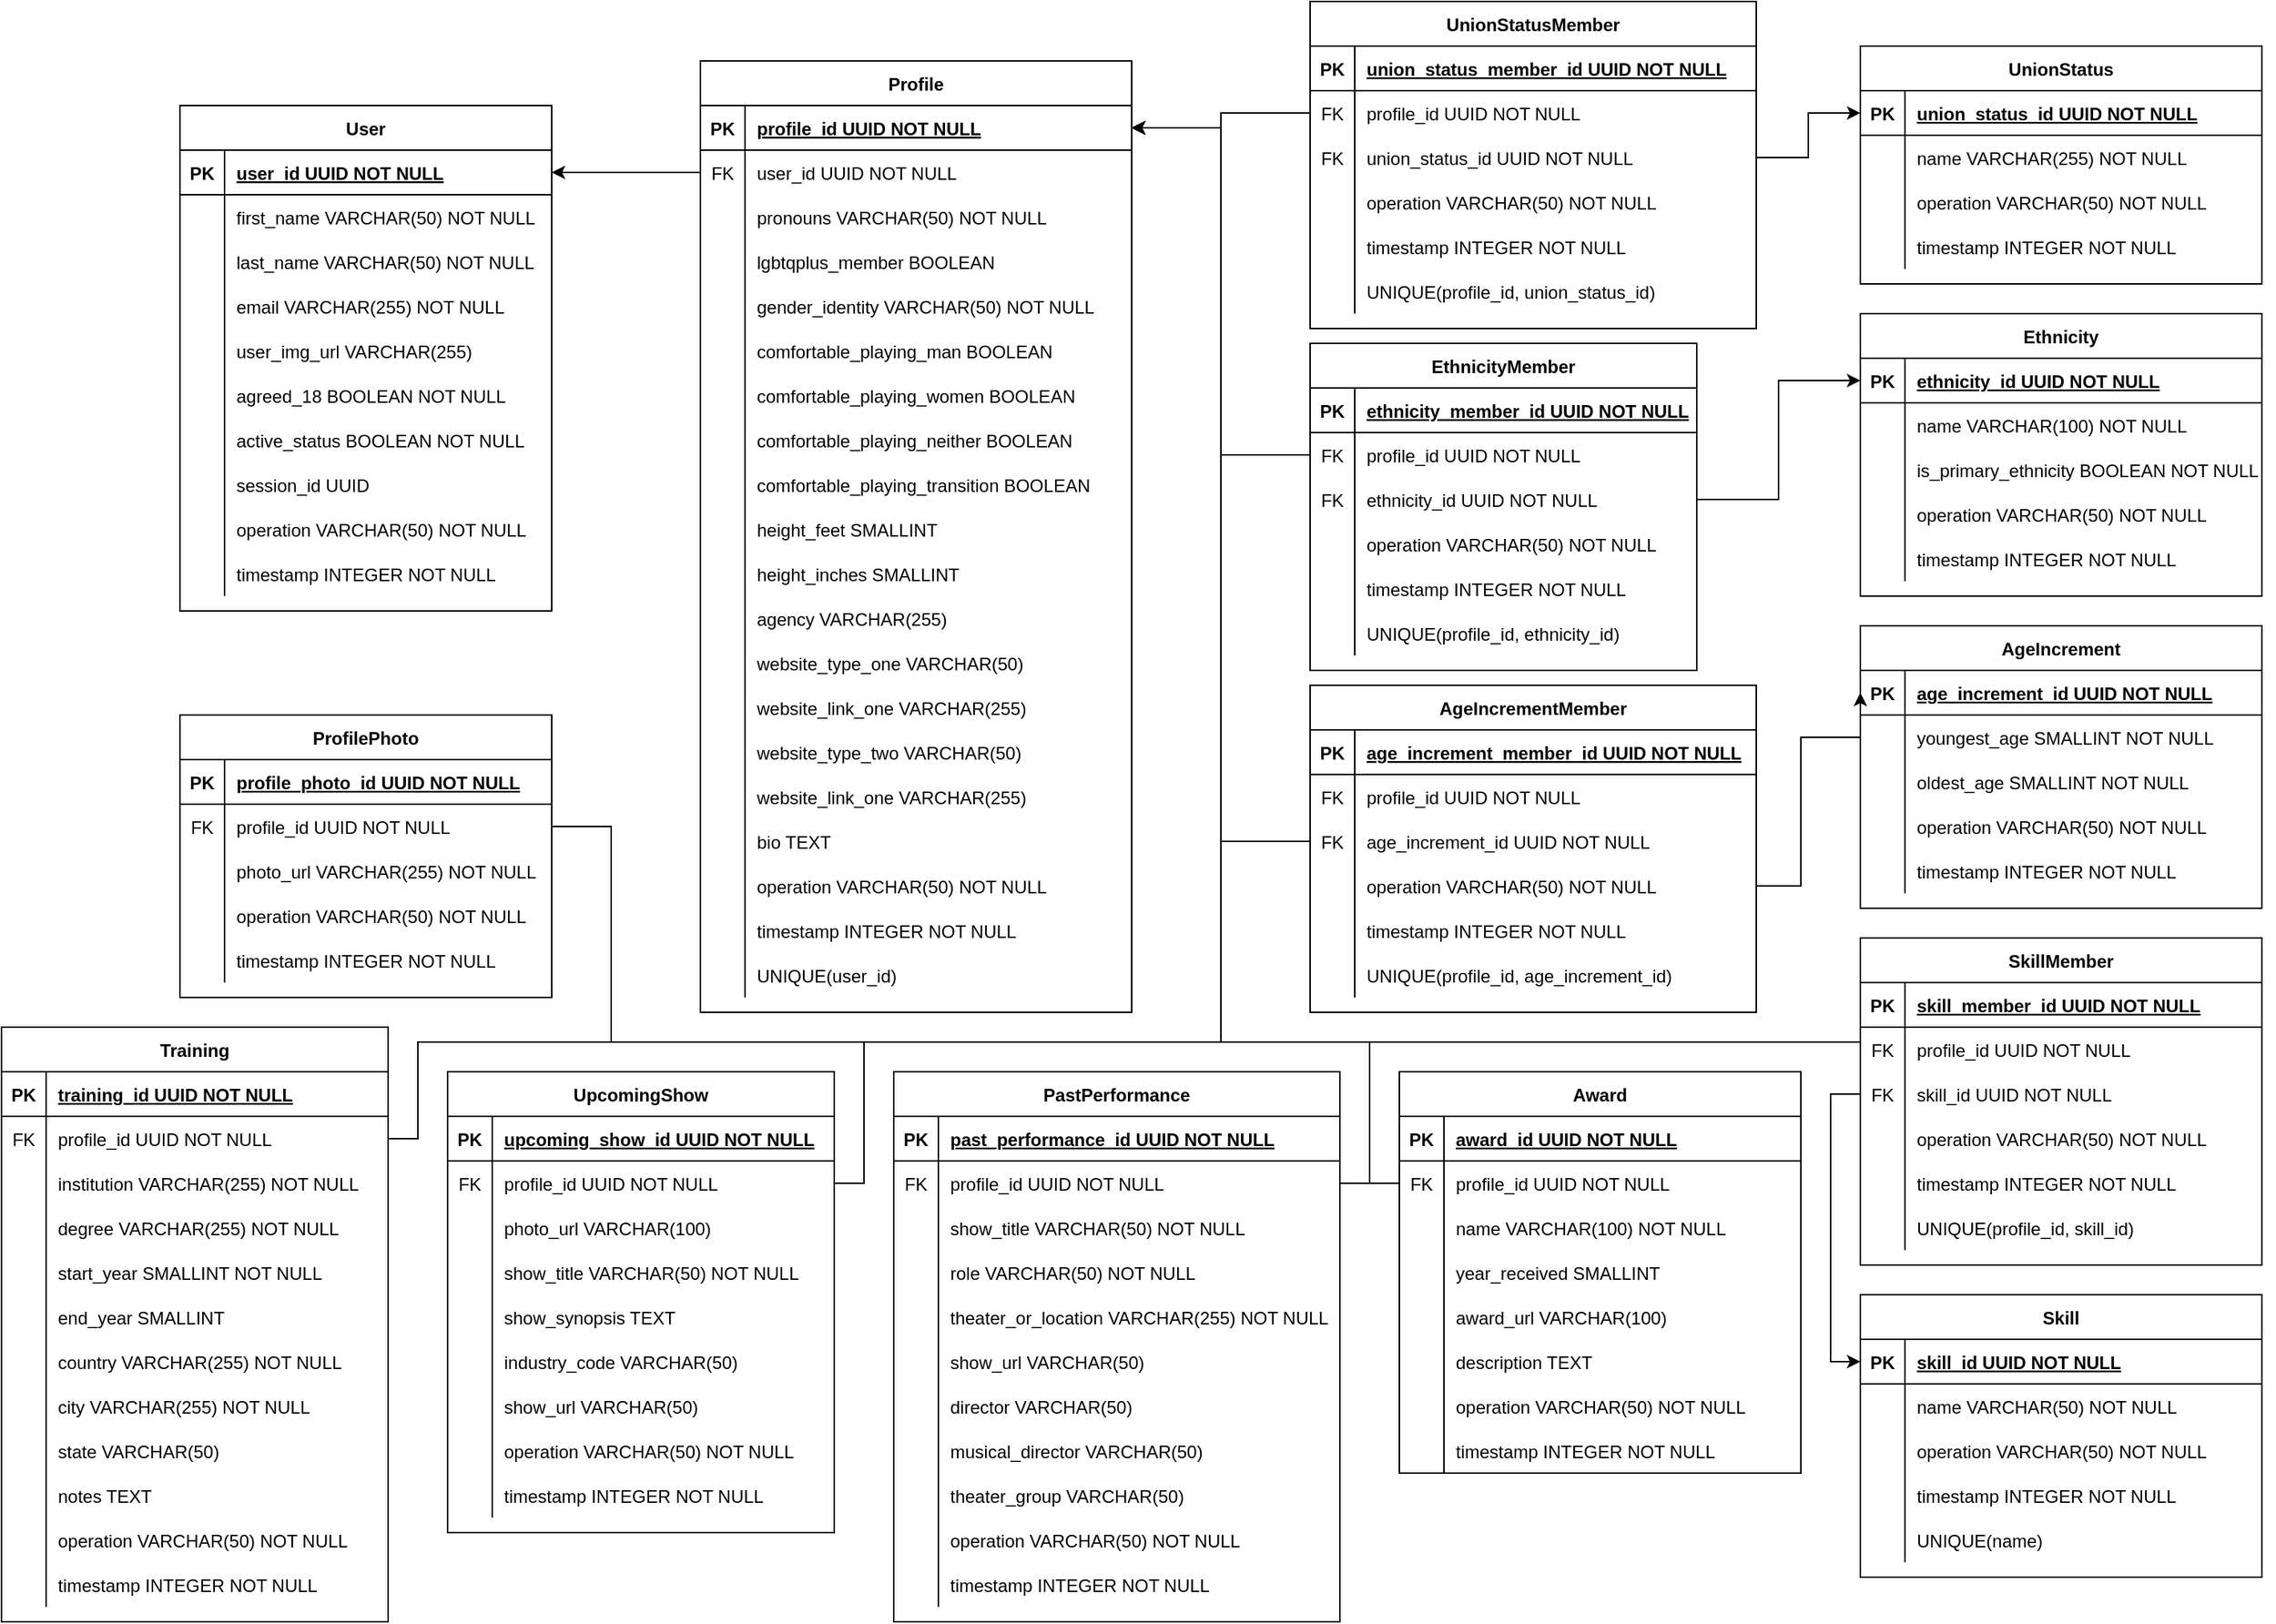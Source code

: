 <mxfile version="14.4.4" type="device"><diagram id="R2lEEEUBdFMjLlhIrx00" name="Page-1"><mxGraphModel dx="1278" dy="548" grid="1" gridSize="10" guides="1" tooltips="1" connect="1" arrows="1" fold="1" page="1" pageScale="1" pageWidth="850" pageHeight="1100" math="0" shadow="0" extFonts="Permanent Marker^https://fonts.googleapis.com/css?family=Permanent+Marker"><root><mxCell id="0"/><mxCell id="1" parent="0"/><mxCell id="C-vyLk0tnHw3VtMMgP7b-23" value="User" style="shape=table;startSize=30;container=1;collapsible=1;childLayout=tableLayout;fixedRows=1;rowLines=0;fontStyle=1;align=center;resizeLast=1;" parent="1" vertex="1"><mxGeometry x="290" y="70" width="250" height="340" as="geometry"/></mxCell><mxCell id="C-vyLk0tnHw3VtMMgP7b-24" value="" style="shape=partialRectangle;collapsible=0;dropTarget=0;pointerEvents=0;fillColor=none;points=[[0,0.5],[1,0.5]];portConstraint=eastwest;top=0;left=0;right=0;bottom=1;" parent="C-vyLk0tnHw3VtMMgP7b-23" vertex="1"><mxGeometry y="30" width="250" height="30" as="geometry"/></mxCell><mxCell id="C-vyLk0tnHw3VtMMgP7b-25" value="PK" style="shape=partialRectangle;overflow=hidden;connectable=0;fillColor=none;top=0;left=0;bottom=0;right=0;fontStyle=1;" parent="C-vyLk0tnHw3VtMMgP7b-24" vertex="1"><mxGeometry width="30" height="30" as="geometry"/></mxCell><mxCell id="C-vyLk0tnHw3VtMMgP7b-26" value="user_id UUID NOT NULL " style="shape=partialRectangle;overflow=hidden;connectable=0;fillColor=none;top=0;left=0;bottom=0;right=0;align=left;spacingLeft=6;fontStyle=5;" parent="C-vyLk0tnHw3VtMMgP7b-24" vertex="1"><mxGeometry x="30" width="220" height="30" as="geometry"/></mxCell><mxCell id="jtozvUe5P3eM_it9-Mcv-16" value="" style="shape=partialRectangle;collapsible=0;dropTarget=0;pointerEvents=0;fillColor=none;points=[[0,0.5],[1,0.5]];portConstraint=eastwest;top=0;left=0;right=0;bottom=0;" parent="C-vyLk0tnHw3VtMMgP7b-23" vertex="1"><mxGeometry y="60" width="250" height="30" as="geometry"/></mxCell><mxCell id="jtozvUe5P3eM_it9-Mcv-17" value="" style="shape=partialRectangle;overflow=hidden;connectable=0;fillColor=none;top=0;left=0;bottom=0;right=0;" parent="jtozvUe5P3eM_it9-Mcv-16" vertex="1"><mxGeometry width="30" height="30" as="geometry"/></mxCell><mxCell id="jtozvUe5P3eM_it9-Mcv-18" value="first_name VARCHAR(50) NOT NULL" style="shape=partialRectangle;overflow=hidden;connectable=0;fillColor=none;top=0;left=0;bottom=0;right=0;align=left;spacingLeft=6;" parent="jtozvUe5P3eM_it9-Mcv-16" vertex="1"><mxGeometry x="30" width="220" height="30" as="geometry"/></mxCell><mxCell id="jtozvUe5P3eM_it9-Mcv-19" value="" style="shape=partialRectangle;collapsible=0;dropTarget=0;pointerEvents=0;fillColor=none;points=[[0,0.5],[1,0.5]];portConstraint=eastwest;top=0;left=0;right=0;bottom=0;" parent="C-vyLk0tnHw3VtMMgP7b-23" vertex="1"><mxGeometry y="90" width="250" height="30" as="geometry"/></mxCell><mxCell id="jtozvUe5P3eM_it9-Mcv-20" value="" style="shape=partialRectangle;overflow=hidden;connectable=0;fillColor=none;top=0;left=0;bottom=0;right=0;" parent="jtozvUe5P3eM_it9-Mcv-19" vertex="1"><mxGeometry width="30" height="30" as="geometry"/></mxCell><mxCell id="jtozvUe5P3eM_it9-Mcv-21" value="last_name VARCHAR(50) NOT NULL" style="shape=partialRectangle;overflow=hidden;connectable=0;fillColor=none;top=0;left=0;bottom=0;right=0;align=left;spacingLeft=6;" parent="jtozvUe5P3eM_it9-Mcv-19" vertex="1"><mxGeometry x="30" width="220" height="30" as="geometry"/></mxCell><mxCell id="0eWQbyv4Hj42L9YiM4eQ-4" value="" style="shape=partialRectangle;collapsible=0;dropTarget=0;pointerEvents=0;fillColor=none;points=[[0,0.5],[1,0.5]];portConstraint=eastwest;top=0;left=0;right=0;bottom=0;" parent="C-vyLk0tnHw3VtMMgP7b-23" vertex="1"><mxGeometry y="120" width="250" height="30" as="geometry"/></mxCell><mxCell id="0eWQbyv4Hj42L9YiM4eQ-5" value="" style="shape=partialRectangle;overflow=hidden;connectable=0;fillColor=none;top=0;left=0;bottom=0;right=0;" parent="0eWQbyv4Hj42L9YiM4eQ-4" vertex="1"><mxGeometry width="30" height="30" as="geometry"/></mxCell><mxCell id="0eWQbyv4Hj42L9YiM4eQ-6" value="email VARCHAR(255) NOT NULL" style="shape=partialRectangle;overflow=hidden;connectable=0;fillColor=none;top=0;left=0;bottom=0;right=0;align=left;spacingLeft=6;" parent="0eWQbyv4Hj42L9YiM4eQ-4" vertex="1"><mxGeometry x="30" width="220" height="30" as="geometry"/></mxCell><mxCell id="aJnTYkKy6elIVFd2PjGU-4" value="" style="shape=partialRectangle;collapsible=0;dropTarget=0;pointerEvents=0;fillColor=none;points=[[0,0.5],[1,0.5]];portConstraint=eastwest;top=0;left=0;right=0;bottom=0;" vertex="1" parent="C-vyLk0tnHw3VtMMgP7b-23"><mxGeometry y="150" width="250" height="30" as="geometry"/></mxCell><mxCell id="aJnTYkKy6elIVFd2PjGU-5" value="" style="shape=partialRectangle;overflow=hidden;connectable=0;fillColor=none;top=0;left=0;bottom=0;right=0;" vertex="1" parent="aJnTYkKy6elIVFd2PjGU-4"><mxGeometry width="30" height="30" as="geometry"/></mxCell><mxCell id="aJnTYkKy6elIVFd2PjGU-6" value="user_img_url VARCHAR(255)" style="shape=partialRectangle;overflow=hidden;connectable=0;fillColor=none;top=0;left=0;bottom=0;right=0;align=left;spacingLeft=6;" vertex="1" parent="aJnTYkKy6elIVFd2PjGU-4"><mxGeometry x="30" width="220" height="30" as="geometry"/></mxCell><mxCell id="jtozvUe5P3eM_it9-Mcv-22" value="" style="shape=partialRectangle;collapsible=0;dropTarget=0;pointerEvents=0;fillColor=none;points=[[0,0.5],[1,0.5]];portConstraint=eastwest;top=0;left=0;right=0;bottom=0;" parent="C-vyLk0tnHw3VtMMgP7b-23" vertex="1"><mxGeometry y="180" width="250" height="30" as="geometry"/></mxCell><mxCell id="jtozvUe5P3eM_it9-Mcv-23" value="" style="shape=partialRectangle;overflow=hidden;connectable=0;fillColor=none;top=0;left=0;bottom=0;right=0;" parent="jtozvUe5P3eM_it9-Mcv-22" vertex="1"><mxGeometry width="30" height="30" as="geometry"/></mxCell><mxCell id="jtozvUe5P3eM_it9-Mcv-24" value="agreed_18 BOOLEAN NOT NULL" style="shape=partialRectangle;overflow=hidden;connectable=0;fillColor=none;top=0;left=0;bottom=0;right=0;align=left;spacingLeft=6;" parent="jtozvUe5P3eM_it9-Mcv-22" vertex="1"><mxGeometry x="30" width="220" height="30" as="geometry"/></mxCell><mxCell id="hDtZcTQrEn3iHC9wL4ub-1" value="" style="shape=partialRectangle;collapsible=0;dropTarget=0;pointerEvents=0;fillColor=none;points=[[0,0.5],[1,0.5]];portConstraint=eastwest;top=0;left=0;right=0;bottom=0;" parent="C-vyLk0tnHw3VtMMgP7b-23" vertex="1"><mxGeometry y="210" width="250" height="30" as="geometry"/></mxCell><mxCell id="hDtZcTQrEn3iHC9wL4ub-2" value="" style="shape=partialRectangle;overflow=hidden;connectable=0;fillColor=none;top=0;left=0;bottom=0;right=0;" parent="hDtZcTQrEn3iHC9wL4ub-1" vertex="1"><mxGeometry width="30" height="30" as="geometry"/></mxCell><mxCell id="hDtZcTQrEn3iHC9wL4ub-3" value="active_status BOOLEAN NOT NULL" style="shape=partialRectangle;overflow=hidden;connectable=0;fillColor=none;top=0;left=0;bottom=0;right=0;align=left;spacingLeft=6;" parent="hDtZcTQrEn3iHC9wL4ub-1" vertex="1"><mxGeometry x="30" width="220" height="30" as="geometry"/></mxCell><mxCell id="aJnTYkKy6elIVFd2PjGU-1" value="" style="shape=partialRectangle;collapsible=0;dropTarget=0;pointerEvents=0;fillColor=none;points=[[0,0.5],[1,0.5]];portConstraint=eastwest;top=0;left=0;right=0;bottom=0;" vertex="1" parent="C-vyLk0tnHw3VtMMgP7b-23"><mxGeometry y="240" width="250" height="30" as="geometry"/></mxCell><mxCell id="aJnTYkKy6elIVFd2PjGU-2" value="" style="shape=partialRectangle;overflow=hidden;connectable=0;fillColor=none;top=0;left=0;bottom=0;right=0;" vertex="1" parent="aJnTYkKy6elIVFd2PjGU-1"><mxGeometry width="30" height="30" as="geometry"/></mxCell><mxCell id="aJnTYkKy6elIVFd2PjGU-3" value="session_id UUID" style="shape=partialRectangle;overflow=hidden;connectable=0;fillColor=none;top=0;left=0;bottom=0;right=0;align=left;spacingLeft=6;" vertex="1" parent="aJnTYkKy6elIVFd2PjGU-1"><mxGeometry x="30" width="220" height="30" as="geometry"/></mxCell><mxCell id="jtozvUe5P3eM_it9-Mcv-28" value="" style="shape=partialRectangle;collapsible=0;dropTarget=0;pointerEvents=0;fillColor=none;points=[[0,0.5],[1,0.5]];portConstraint=eastwest;top=0;left=0;right=0;bottom=0;" parent="C-vyLk0tnHw3VtMMgP7b-23" vertex="1"><mxGeometry y="270" width="250" height="30" as="geometry"/></mxCell><mxCell id="jtozvUe5P3eM_it9-Mcv-29" value="" style="shape=partialRectangle;overflow=hidden;connectable=0;fillColor=none;top=0;left=0;bottom=0;right=0;" parent="jtozvUe5P3eM_it9-Mcv-28" vertex="1"><mxGeometry width="30" height="30" as="geometry"/></mxCell><mxCell id="jtozvUe5P3eM_it9-Mcv-30" value="operation VARCHAR(50) NOT NULL" style="shape=partialRectangle;overflow=hidden;connectable=0;fillColor=none;top=0;left=0;bottom=0;right=0;align=left;spacingLeft=6;" parent="jtozvUe5P3eM_it9-Mcv-28" vertex="1"><mxGeometry x="30" width="220" height="30" as="geometry"/></mxCell><mxCell id="C-vyLk0tnHw3VtMMgP7b-27" value="" style="shape=partialRectangle;collapsible=0;dropTarget=0;pointerEvents=0;fillColor=none;points=[[0,0.5],[1,0.5]];portConstraint=eastwest;top=0;left=0;right=0;bottom=0;" parent="C-vyLk0tnHw3VtMMgP7b-23" vertex="1"><mxGeometry y="300" width="250" height="30" as="geometry"/></mxCell><mxCell id="C-vyLk0tnHw3VtMMgP7b-28" value="" style="shape=partialRectangle;overflow=hidden;connectable=0;fillColor=none;top=0;left=0;bottom=0;right=0;" parent="C-vyLk0tnHw3VtMMgP7b-27" vertex="1"><mxGeometry width="30" height="30" as="geometry"/></mxCell><mxCell id="C-vyLk0tnHw3VtMMgP7b-29" value="timestamp INTEGER NOT NULL" style="shape=partialRectangle;overflow=hidden;connectable=0;fillColor=none;top=0;left=0;bottom=0;right=0;align=left;spacingLeft=6;" parent="C-vyLk0tnHw3VtMMgP7b-27" vertex="1"><mxGeometry x="30" width="220" height="30" as="geometry"/></mxCell><mxCell id="jtozvUe5P3eM_it9-Mcv-1" value="Profile" style="shape=table;startSize=30;container=1;collapsible=1;childLayout=tableLayout;fixedRows=1;rowLines=0;fontStyle=1;align=center;resizeLast=1;" parent="1" vertex="1"><mxGeometry x="640" y="40" width="290" height="640" as="geometry"/></mxCell><mxCell id="jtozvUe5P3eM_it9-Mcv-2" value="" style="shape=partialRectangle;collapsible=0;dropTarget=0;pointerEvents=0;fillColor=none;points=[[0,0.5],[1,0.5]];portConstraint=eastwest;top=0;left=0;right=0;bottom=1;" parent="jtozvUe5P3eM_it9-Mcv-1" vertex="1"><mxGeometry y="30" width="290" height="30" as="geometry"/></mxCell><mxCell id="jtozvUe5P3eM_it9-Mcv-3" value="PK" style="shape=partialRectangle;overflow=hidden;connectable=0;fillColor=none;top=0;left=0;bottom=0;right=0;fontStyle=1;" parent="jtozvUe5P3eM_it9-Mcv-2" vertex="1"><mxGeometry width="30" height="30" as="geometry"/></mxCell><mxCell id="jtozvUe5P3eM_it9-Mcv-4" value="profile_id UUID NOT NULL " style="shape=partialRectangle;overflow=hidden;connectable=0;fillColor=none;top=0;left=0;bottom=0;right=0;align=left;spacingLeft=6;fontStyle=5;" parent="jtozvUe5P3eM_it9-Mcv-2" vertex="1"><mxGeometry x="30" width="260" height="30" as="geometry"/></mxCell><mxCell id="jtozvUe5P3eM_it9-Mcv-43" value="" style="shape=partialRectangle;collapsible=0;dropTarget=0;pointerEvents=0;fillColor=none;points=[[0,0.5],[1,0.5]];portConstraint=eastwest;top=0;left=0;right=0;bottom=0;" parent="jtozvUe5P3eM_it9-Mcv-1" vertex="1"><mxGeometry y="60" width="290" height="30" as="geometry"/></mxCell><mxCell id="jtozvUe5P3eM_it9-Mcv-44" value="FK" style="shape=partialRectangle;overflow=hidden;connectable=0;fillColor=none;top=0;left=0;bottom=0;right=0;" parent="jtozvUe5P3eM_it9-Mcv-43" vertex="1"><mxGeometry width="30" height="30" as="geometry"/></mxCell><mxCell id="jtozvUe5P3eM_it9-Mcv-45" value="user_id UUID NOT NULL" style="shape=partialRectangle;overflow=hidden;connectable=0;fillColor=none;top=0;left=0;bottom=0;right=0;align=left;spacingLeft=6;" parent="jtozvUe5P3eM_it9-Mcv-43" vertex="1"><mxGeometry x="30" width="260" height="30" as="geometry"/></mxCell><mxCell id="jtozvUe5P3eM_it9-Mcv-47" value="" style="shape=partialRectangle;collapsible=0;dropTarget=0;pointerEvents=0;fillColor=none;points=[[0,0.5],[1,0.5]];portConstraint=eastwest;top=0;left=0;right=0;bottom=0;" parent="jtozvUe5P3eM_it9-Mcv-1" vertex="1"><mxGeometry y="90" width="290" height="30" as="geometry"/></mxCell><mxCell id="jtozvUe5P3eM_it9-Mcv-48" value="" style="shape=partialRectangle;overflow=hidden;connectable=0;fillColor=none;top=0;left=0;bottom=0;right=0;" parent="jtozvUe5P3eM_it9-Mcv-47" vertex="1"><mxGeometry width="30" height="30" as="geometry"/></mxCell><mxCell id="jtozvUe5P3eM_it9-Mcv-49" value="pronouns VARCHAR(50) NOT NULL" style="shape=partialRectangle;overflow=hidden;connectable=0;fillColor=none;top=0;left=0;bottom=0;right=0;align=left;spacingLeft=6;" parent="jtozvUe5P3eM_it9-Mcv-47" vertex="1"><mxGeometry x="30" width="260" height="30" as="geometry"/></mxCell><mxCell id="jtozvUe5P3eM_it9-Mcv-50" value="" style="shape=partialRectangle;collapsible=0;dropTarget=0;pointerEvents=0;fillColor=none;points=[[0,0.5],[1,0.5]];portConstraint=eastwest;top=0;left=0;right=0;bottom=0;" parent="jtozvUe5P3eM_it9-Mcv-1" vertex="1"><mxGeometry y="120" width="290" height="30" as="geometry"/></mxCell><mxCell id="jtozvUe5P3eM_it9-Mcv-51" value="" style="shape=partialRectangle;overflow=hidden;connectable=0;fillColor=none;top=0;left=0;bottom=0;right=0;" parent="jtozvUe5P3eM_it9-Mcv-50" vertex="1"><mxGeometry width="30" height="30" as="geometry"/></mxCell><mxCell id="jtozvUe5P3eM_it9-Mcv-52" value="lgbtqplus_member BOOLEAN" style="shape=partialRectangle;overflow=hidden;connectable=0;fillColor=none;top=0;left=0;bottom=0;right=0;align=left;spacingLeft=6;" parent="jtozvUe5P3eM_it9-Mcv-50" vertex="1"><mxGeometry x="30" width="260" height="30" as="geometry"/></mxCell><mxCell id="jtozvUe5P3eM_it9-Mcv-62" value="" style="shape=partialRectangle;collapsible=0;dropTarget=0;pointerEvents=0;fillColor=none;points=[[0,0.5],[1,0.5]];portConstraint=eastwest;top=0;left=0;right=0;bottom=0;" parent="jtozvUe5P3eM_it9-Mcv-1" vertex="1"><mxGeometry y="150" width="290" height="30" as="geometry"/></mxCell><mxCell id="jtozvUe5P3eM_it9-Mcv-63" value="" style="shape=partialRectangle;overflow=hidden;connectable=0;fillColor=none;top=0;left=0;bottom=0;right=0;" parent="jtozvUe5P3eM_it9-Mcv-62" vertex="1"><mxGeometry width="30" height="30" as="geometry"/></mxCell><mxCell id="jtozvUe5P3eM_it9-Mcv-64" value="gender_identity VARCHAR(50) NOT NULL" style="shape=partialRectangle;overflow=hidden;connectable=0;fillColor=none;top=0;left=0;bottom=0;right=0;align=left;spacingLeft=6;" parent="jtozvUe5P3eM_it9-Mcv-62" vertex="1"><mxGeometry x="30" width="260" height="30" as="geometry"/></mxCell><mxCell id="jtozvUe5P3eM_it9-Mcv-65" value="" style="shape=partialRectangle;collapsible=0;dropTarget=0;pointerEvents=0;fillColor=none;points=[[0,0.5],[1,0.5]];portConstraint=eastwest;top=0;left=0;right=0;bottom=0;" parent="jtozvUe5P3eM_it9-Mcv-1" vertex="1"><mxGeometry y="180" width="290" height="30" as="geometry"/></mxCell><mxCell id="jtozvUe5P3eM_it9-Mcv-66" value="" style="shape=partialRectangle;overflow=hidden;connectable=0;fillColor=none;top=0;left=0;bottom=0;right=0;" parent="jtozvUe5P3eM_it9-Mcv-65" vertex="1"><mxGeometry width="30" height="30" as="geometry"/></mxCell><mxCell id="jtozvUe5P3eM_it9-Mcv-67" value="comfortable_playing_man BOOLEAN" style="shape=partialRectangle;overflow=hidden;connectable=0;fillColor=none;top=0;left=0;bottom=0;right=0;align=left;spacingLeft=6;" parent="jtozvUe5P3eM_it9-Mcv-65" vertex="1"><mxGeometry x="30" width="260" height="30" as="geometry"/></mxCell><mxCell id="jtozvUe5P3eM_it9-Mcv-68" value="" style="shape=partialRectangle;collapsible=0;dropTarget=0;pointerEvents=0;fillColor=none;points=[[0,0.5],[1,0.5]];portConstraint=eastwest;top=0;left=0;right=0;bottom=0;" parent="jtozvUe5P3eM_it9-Mcv-1" vertex="1"><mxGeometry y="210" width="290" height="30" as="geometry"/></mxCell><mxCell id="jtozvUe5P3eM_it9-Mcv-69" value="" style="shape=partialRectangle;overflow=hidden;connectable=0;fillColor=none;top=0;left=0;bottom=0;right=0;" parent="jtozvUe5P3eM_it9-Mcv-68" vertex="1"><mxGeometry width="30" height="30" as="geometry"/></mxCell><mxCell id="jtozvUe5P3eM_it9-Mcv-70" value="comfortable_playing_women BOOLEAN" style="shape=partialRectangle;overflow=hidden;connectable=0;fillColor=none;top=0;left=0;bottom=0;right=0;align=left;spacingLeft=6;" parent="jtozvUe5P3eM_it9-Mcv-68" vertex="1"><mxGeometry x="30" width="260" height="30" as="geometry"/></mxCell><mxCell id="jtozvUe5P3eM_it9-Mcv-71" value="" style="shape=partialRectangle;collapsible=0;dropTarget=0;pointerEvents=0;fillColor=none;points=[[0,0.5],[1,0.5]];portConstraint=eastwest;top=0;left=0;right=0;bottom=0;" parent="jtozvUe5P3eM_it9-Mcv-1" vertex="1"><mxGeometry y="240" width="290" height="30" as="geometry"/></mxCell><mxCell id="jtozvUe5P3eM_it9-Mcv-72" value="" style="shape=partialRectangle;overflow=hidden;connectable=0;fillColor=none;top=0;left=0;bottom=0;right=0;" parent="jtozvUe5P3eM_it9-Mcv-71" vertex="1"><mxGeometry width="30" height="30" as="geometry"/></mxCell><mxCell id="jtozvUe5P3eM_it9-Mcv-73" value="comfortable_playing_neither BOOLEAN" style="shape=partialRectangle;overflow=hidden;connectable=0;fillColor=none;top=0;left=0;bottom=0;right=0;align=left;spacingLeft=6;" parent="jtozvUe5P3eM_it9-Mcv-71" vertex="1"><mxGeometry x="30" width="260" height="30" as="geometry"/></mxCell><mxCell id="jtozvUe5P3eM_it9-Mcv-113" value="" style="shape=partialRectangle;collapsible=0;dropTarget=0;pointerEvents=0;fillColor=none;points=[[0,0.5],[1,0.5]];portConstraint=eastwest;top=0;left=0;right=0;bottom=0;" parent="jtozvUe5P3eM_it9-Mcv-1" vertex="1"><mxGeometry y="270" width="290" height="30" as="geometry"/></mxCell><mxCell id="jtozvUe5P3eM_it9-Mcv-114" value="" style="shape=partialRectangle;overflow=hidden;connectable=0;fillColor=none;top=0;left=0;bottom=0;right=0;" parent="jtozvUe5P3eM_it9-Mcv-113" vertex="1"><mxGeometry width="30" height="30" as="geometry"/></mxCell><mxCell id="jtozvUe5P3eM_it9-Mcv-115" value="comfortable_playing_transition BOOLEAN" style="shape=partialRectangle;overflow=hidden;connectable=0;fillColor=none;top=0;left=0;bottom=0;right=0;align=left;spacingLeft=6;" parent="jtozvUe5P3eM_it9-Mcv-113" vertex="1"><mxGeometry x="30" width="260" height="30" as="geometry"/></mxCell><mxCell id="jtozvUe5P3eM_it9-Mcv-53" value="" style="shape=partialRectangle;collapsible=0;dropTarget=0;pointerEvents=0;fillColor=none;points=[[0,0.5],[1,0.5]];portConstraint=eastwest;top=0;left=0;right=0;bottom=0;" parent="jtozvUe5P3eM_it9-Mcv-1" vertex="1"><mxGeometry y="300" width="290" height="30" as="geometry"/></mxCell><mxCell id="jtozvUe5P3eM_it9-Mcv-54" value="" style="shape=partialRectangle;overflow=hidden;connectable=0;fillColor=none;top=0;left=0;bottom=0;right=0;" parent="jtozvUe5P3eM_it9-Mcv-53" vertex="1"><mxGeometry width="30" height="30" as="geometry"/></mxCell><mxCell id="jtozvUe5P3eM_it9-Mcv-55" value="height_feet SMALLINT" style="shape=partialRectangle;overflow=hidden;connectable=0;fillColor=none;top=0;left=0;bottom=0;right=0;align=left;spacingLeft=6;" parent="jtozvUe5P3eM_it9-Mcv-53" vertex="1"><mxGeometry x="30" width="260" height="30" as="geometry"/></mxCell><mxCell id="jtozvUe5P3eM_it9-Mcv-56" value="" style="shape=partialRectangle;collapsible=0;dropTarget=0;pointerEvents=0;fillColor=none;points=[[0,0.5],[1,0.5]];portConstraint=eastwest;top=0;left=0;right=0;bottom=0;" parent="jtozvUe5P3eM_it9-Mcv-1" vertex="1"><mxGeometry y="330" width="290" height="30" as="geometry"/></mxCell><mxCell id="jtozvUe5P3eM_it9-Mcv-57" value="" style="shape=partialRectangle;overflow=hidden;connectable=0;fillColor=none;top=0;left=0;bottom=0;right=0;" parent="jtozvUe5P3eM_it9-Mcv-56" vertex="1"><mxGeometry width="30" height="30" as="geometry"/></mxCell><mxCell id="jtozvUe5P3eM_it9-Mcv-58" value="height_inches SMALLINT" style="shape=partialRectangle;overflow=hidden;connectable=0;fillColor=none;top=0;left=0;bottom=0;right=0;align=left;spacingLeft=6;" parent="jtozvUe5P3eM_it9-Mcv-56" vertex="1"><mxGeometry x="30" width="260" height="30" as="geometry"/></mxCell><mxCell id="jtozvUe5P3eM_it9-Mcv-116" value="" style="shape=partialRectangle;collapsible=0;dropTarget=0;pointerEvents=0;fillColor=none;points=[[0,0.5],[1,0.5]];portConstraint=eastwest;top=0;left=0;right=0;bottom=0;" parent="jtozvUe5P3eM_it9-Mcv-1" vertex="1"><mxGeometry y="360" width="290" height="30" as="geometry"/></mxCell><mxCell id="jtozvUe5P3eM_it9-Mcv-117" value="" style="shape=partialRectangle;overflow=hidden;connectable=0;fillColor=none;top=0;left=0;bottom=0;right=0;" parent="jtozvUe5P3eM_it9-Mcv-116" vertex="1"><mxGeometry width="30" height="30" as="geometry"/></mxCell><mxCell id="jtozvUe5P3eM_it9-Mcv-118" value="agency VARCHAR(255)  " style="shape=partialRectangle;overflow=hidden;connectable=0;fillColor=none;top=0;left=0;bottom=0;right=0;align=left;spacingLeft=6;" parent="jtozvUe5P3eM_it9-Mcv-116" vertex="1"><mxGeometry x="30" width="260" height="30" as="geometry"/></mxCell><mxCell id="jtozvUe5P3eM_it9-Mcv-119" value="" style="shape=partialRectangle;collapsible=0;dropTarget=0;pointerEvents=0;fillColor=none;points=[[0,0.5],[1,0.5]];portConstraint=eastwest;top=0;left=0;right=0;bottom=0;" parent="jtozvUe5P3eM_it9-Mcv-1" vertex="1"><mxGeometry y="390" width="290" height="30" as="geometry"/></mxCell><mxCell id="jtozvUe5P3eM_it9-Mcv-120" value="" style="shape=partialRectangle;overflow=hidden;connectable=0;fillColor=none;top=0;left=0;bottom=0;right=0;" parent="jtozvUe5P3eM_it9-Mcv-119" vertex="1"><mxGeometry width="30" height="30" as="geometry"/></mxCell><mxCell id="jtozvUe5P3eM_it9-Mcv-121" value="website_type_one VARCHAR(50)  " style="shape=partialRectangle;overflow=hidden;connectable=0;fillColor=none;top=0;left=0;bottom=0;right=0;align=left;spacingLeft=6;" parent="jtozvUe5P3eM_it9-Mcv-119" vertex="1"><mxGeometry x="30" width="260" height="30" as="geometry"/></mxCell><mxCell id="jtozvUe5P3eM_it9-Mcv-122" value="" style="shape=partialRectangle;collapsible=0;dropTarget=0;pointerEvents=0;fillColor=none;points=[[0,0.5],[1,0.5]];portConstraint=eastwest;top=0;left=0;right=0;bottom=0;" parent="jtozvUe5P3eM_it9-Mcv-1" vertex="1"><mxGeometry y="420" width="290" height="30" as="geometry"/></mxCell><mxCell id="jtozvUe5P3eM_it9-Mcv-123" value="" style="shape=partialRectangle;overflow=hidden;connectable=0;fillColor=none;top=0;left=0;bottom=0;right=0;" parent="jtozvUe5P3eM_it9-Mcv-122" vertex="1"><mxGeometry width="30" height="30" as="geometry"/></mxCell><mxCell id="jtozvUe5P3eM_it9-Mcv-124" value="website_link_one VARCHAR(255)  " style="shape=partialRectangle;overflow=hidden;connectable=0;fillColor=none;top=0;left=0;bottom=0;right=0;align=left;spacingLeft=6;" parent="jtozvUe5P3eM_it9-Mcv-122" vertex="1"><mxGeometry x="30" width="260" height="30" as="geometry"/></mxCell><mxCell id="jtozvUe5P3eM_it9-Mcv-125" value="" style="shape=partialRectangle;collapsible=0;dropTarget=0;pointerEvents=0;fillColor=none;points=[[0,0.5],[1,0.5]];portConstraint=eastwest;top=0;left=0;right=0;bottom=0;" parent="jtozvUe5P3eM_it9-Mcv-1" vertex="1"><mxGeometry y="450" width="290" height="30" as="geometry"/></mxCell><mxCell id="jtozvUe5P3eM_it9-Mcv-126" value="" style="shape=partialRectangle;overflow=hidden;connectable=0;fillColor=none;top=0;left=0;bottom=0;right=0;" parent="jtozvUe5P3eM_it9-Mcv-125" vertex="1"><mxGeometry width="30" height="30" as="geometry"/></mxCell><mxCell id="jtozvUe5P3eM_it9-Mcv-127" value="website_type_two VARCHAR(50)  " style="shape=partialRectangle;overflow=hidden;connectable=0;fillColor=none;top=0;left=0;bottom=0;right=0;align=left;spacingLeft=6;" parent="jtozvUe5P3eM_it9-Mcv-125" vertex="1"><mxGeometry x="30" width="260" height="30" as="geometry"/></mxCell><mxCell id="jtozvUe5P3eM_it9-Mcv-128" value="" style="shape=partialRectangle;collapsible=0;dropTarget=0;pointerEvents=0;fillColor=none;points=[[0,0.5],[1,0.5]];portConstraint=eastwest;top=0;left=0;right=0;bottom=0;" parent="jtozvUe5P3eM_it9-Mcv-1" vertex="1"><mxGeometry y="480" width="290" height="30" as="geometry"/></mxCell><mxCell id="jtozvUe5P3eM_it9-Mcv-129" value="" style="shape=partialRectangle;overflow=hidden;connectable=0;fillColor=none;top=0;left=0;bottom=0;right=0;" parent="jtozvUe5P3eM_it9-Mcv-128" vertex="1"><mxGeometry width="30" height="30" as="geometry"/></mxCell><mxCell id="jtozvUe5P3eM_it9-Mcv-130" value="website_link_one VARCHAR(255)  " style="shape=partialRectangle;overflow=hidden;connectable=0;fillColor=none;top=0;left=0;bottom=0;right=0;align=left;spacingLeft=6;" parent="jtozvUe5P3eM_it9-Mcv-128" vertex="1"><mxGeometry x="30" width="260" height="30" as="geometry"/></mxCell><mxCell id="0eWQbyv4Hj42L9YiM4eQ-171" value="" style="shape=partialRectangle;collapsible=0;dropTarget=0;pointerEvents=0;fillColor=none;points=[[0,0.5],[1,0.5]];portConstraint=eastwest;top=0;left=0;right=0;bottom=0;" parent="jtozvUe5P3eM_it9-Mcv-1" vertex="1"><mxGeometry y="510" width="290" height="30" as="geometry"/></mxCell><mxCell id="0eWQbyv4Hj42L9YiM4eQ-172" value="" style="shape=partialRectangle;overflow=hidden;connectable=0;fillColor=none;top=0;left=0;bottom=0;right=0;" parent="0eWQbyv4Hj42L9YiM4eQ-171" vertex="1"><mxGeometry width="30" height="30" as="geometry"/></mxCell><mxCell id="0eWQbyv4Hj42L9YiM4eQ-173" value="bio TEXT  " style="shape=partialRectangle;overflow=hidden;connectable=0;fillColor=none;top=0;left=0;bottom=0;right=0;align=left;spacingLeft=6;" parent="0eWQbyv4Hj42L9YiM4eQ-171" vertex="1"><mxGeometry x="30" width="260" height="30" as="geometry"/></mxCell><mxCell id="0eWQbyv4Hj42L9YiM4eQ-160" value="" style="shape=partialRectangle;collapsible=0;dropTarget=0;pointerEvents=0;fillColor=none;points=[[0,0.5],[1,0.5]];portConstraint=eastwest;top=0;left=0;right=0;bottom=0;" parent="jtozvUe5P3eM_it9-Mcv-1" vertex="1"><mxGeometry y="540" width="290" height="30" as="geometry"/></mxCell><mxCell id="0eWQbyv4Hj42L9YiM4eQ-161" value="" style="shape=partialRectangle;overflow=hidden;connectable=0;fillColor=none;top=0;left=0;bottom=0;right=0;" parent="0eWQbyv4Hj42L9YiM4eQ-160" vertex="1"><mxGeometry width="30" height="30" as="geometry"/></mxCell><mxCell id="0eWQbyv4Hj42L9YiM4eQ-162" value="operation VARCHAR(50) NOT NULL" style="shape=partialRectangle;overflow=hidden;connectable=0;fillColor=none;top=0;left=0;bottom=0;right=0;align=left;spacingLeft=6;" parent="0eWQbyv4Hj42L9YiM4eQ-160" vertex="1"><mxGeometry x="30" width="260" height="30" as="geometry"/></mxCell><mxCell id="0eWQbyv4Hj42L9YiM4eQ-1" value="" style="shape=partialRectangle;collapsible=0;dropTarget=0;pointerEvents=0;fillColor=none;points=[[0,0.5],[1,0.5]];portConstraint=eastwest;top=0;left=0;right=0;bottom=0;" parent="jtozvUe5P3eM_it9-Mcv-1" vertex="1"><mxGeometry y="570" width="290" height="30" as="geometry"/></mxCell><mxCell id="0eWQbyv4Hj42L9YiM4eQ-2" value="" style="shape=partialRectangle;overflow=hidden;connectable=0;fillColor=none;top=0;left=0;bottom=0;right=0;" parent="0eWQbyv4Hj42L9YiM4eQ-1" vertex="1"><mxGeometry width="30" height="30" as="geometry"/></mxCell><mxCell id="0eWQbyv4Hj42L9YiM4eQ-3" value="timestamp INTEGER NOT NULL" style="shape=partialRectangle;overflow=hidden;connectable=0;fillColor=none;top=0;left=0;bottom=0;right=0;align=left;spacingLeft=6;" parent="0eWQbyv4Hj42L9YiM4eQ-1" vertex="1"><mxGeometry x="30" width="260" height="30" as="geometry"/></mxCell><mxCell id="2S_a2SHy3b98nRA0FCbo-13" value="" style="shape=partialRectangle;collapsible=0;dropTarget=0;pointerEvents=0;fillColor=none;points=[[0,0.5],[1,0.5]];portConstraint=eastwest;top=0;left=0;right=0;bottom=0;" parent="jtozvUe5P3eM_it9-Mcv-1" vertex="1"><mxGeometry y="600" width="290" height="30" as="geometry"/></mxCell><mxCell id="2S_a2SHy3b98nRA0FCbo-14" value="" style="shape=partialRectangle;overflow=hidden;connectable=0;fillColor=none;top=0;left=0;bottom=0;right=0;" parent="2S_a2SHy3b98nRA0FCbo-13" vertex="1"><mxGeometry width="30" height="30" as="geometry"/></mxCell><mxCell id="2S_a2SHy3b98nRA0FCbo-15" value="UNIQUE(user_id)" style="shape=partialRectangle;overflow=hidden;connectable=0;fillColor=none;top=0;left=0;bottom=0;right=0;align=left;spacingLeft=6;" parent="2S_a2SHy3b98nRA0FCbo-13" vertex="1"><mxGeometry x="30" width="260" height="30" as="geometry"/></mxCell><mxCell id="jtozvUe5P3eM_it9-Mcv-74" value="UnionStatus" style="shape=table;startSize=30;container=1;collapsible=1;childLayout=tableLayout;fixedRows=1;rowLines=0;fontStyle=1;align=center;resizeLast=1;" parent="1" vertex="1"><mxGeometry x="1420" y="30" width="270" height="160" as="geometry"/></mxCell><mxCell id="jtozvUe5P3eM_it9-Mcv-75" value="" style="shape=partialRectangle;collapsible=0;dropTarget=0;pointerEvents=0;fillColor=none;points=[[0,0.5],[1,0.5]];portConstraint=eastwest;top=0;left=0;right=0;bottom=1;" parent="jtozvUe5P3eM_it9-Mcv-74" vertex="1"><mxGeometry y="30" width="270" height="30" as="geometry"/></mxCell><mxCell id="jtozvUe5P3eM_it9-Mcv-76" value="PK" style="shape=partialRectangle;overflow=hidden;connectable=0;fillColor=none;top=0;left=0;bottom=0;right=0;fontStyle=1;" parent="jtozvUe5P3eM_it9-Mcv-75" vertex="1"><mxGeometry width="30" height="30" as="geometry"/></mxCell><mxCell id="jtozvUe5P3eM_it9-Mcv-77" value="union_status_id UUID NOT NULL " style="shape=partialRectangle;overflow=hidden;connectable=0;fillColor=none;top=0;left=0;bottom=0;right=0;align=left;spacingLeft=6;fontStyle=5;" parent="jtozvUe5P3eM_it9-Mcv-75" vertex="1"><mxGeometry x="30" width="240" height="30" as="geometry"/></mxCell><mxCell id="jtozvUe5P3eM_it9-Mcv-101" value="" style="shape=partialRectangle;collapsible=0;dropTarget=0;pointerEvents=0;fillColor=none;points=[[0,0.5],[1,0.5]];portConstraint=eastwest;top=0;left=0;right=0;bottom=0;" parent="jtozvUe5P3eM_it9-Mcv-74" vertex="1"><mxGeometry y="60" width="270" height="30" as="geometry"/></mxCell><mxCell id="jtozvUe5P3eM_it9-Mcv-102" value="" style="shape=partialRectangle;overflow=hidden;connectable=0;fillColor=none;top=0;left=0;bottom=0;right=0;" parent="jtozvUe5P3eM_it9-Mcv-101" vertex="1"><mxGeometry width="30" height="30" as="geometry"/></mxCell><mxCell id="jtozvUe5P3eM_it9-Mcv-103" value="name VARCHAR(255) NOT NULL" style="shape=partialRectangle;overflow=hidden;connectable=0;fillColor=none;top=0;left=0;bottom=0;right=0;align=left;spacingLeft=6;" parent="jtozvUe5P3eM_it9-Mcv-101" vertex="1"><mxGeometry x="30" width="240" height="30" as="geometry"/></mxCell><mxCell id="jtozvUe5P3eM_it9-Mcv-104" value="" style="shape=partialRectangle;collapsible=0;dropTarget=0;pointerEvents=0;fillColor=none;points=[[0,0.5],[1,0.5]];portConstraint=eastwest;top=0;left=0;right=0;bottom=0;" parent="jtozvUe5P3eM_it9-Mcv-74" vertex="1"><mxGeometry y="90" width="270" height="30" as="geometry"/></mxCell><mxCell id="jtozvUe5P3eM_it9-Mcv-105" value="" style="shape=partialRectangle;overflow=hidden;connectable=0;fillColor=none;top=0;left=0;bottom=0;right=0;" parent="jtozvUe5P3eM_it9-Mcv-104" vertex="1"><mxGeometry width="30" height="30" as="geometry"/></mxCell><mxCell id="jtozvUe5P3eM_it9-Mcv-106" value="operation VARCHAR(50) NOT NULL" style="shape=partialRectangle;overflow=hidden;connectable=0;fillColor=none;top=0;left=0;bottom=0;right=0;align=left;spacingLeft=6;" parent="jtozvUe5P3eM_it9-Mcv-104" vertex="1"><mxGeometry x="30" width="240" height="30" as="geometry"/></mxCell><mxCell id="jtozvUe5P3eM_it9-Mcv-78" value="" style="shape=partialRectangle;collapsible=0;dropTarget=0;pointerEvents=0;fillColor=none;points=[[0,0.5],[1,0.5]];portConstraint=eastwest;top=0;left=0;right=0;bottom=0;" parent="jtozvUe5P3eM_it9-Mcv-74" vertex="1"><mxGeometry y="120" width="270" height="30" as="geometry"/></mxCell><mxCell id="jtozvUe5P3eM_it9-Mcv-79" value="" style="shape=partialRectangle;overflow=hidden;connectable=0;fillColor=none;top=0;left=0;bottom=0;right=0;" parent="jtozvUe5P3eM_it9-Mcv-78" vertex="1"><mxGeometry width="30" height="30" as="geometry"/></mxCell><mxCell id="jtozvUe5P3eM_it9-Mcv-80" value="timestamp INTEGER NOT NULL" style="shape=partialRectangle;overflow=hidden;connectable=0;fillColor=none;top=0;left=0;bottom=0;right=0;align=left;spacingLeft=6;" parent="jtozvUe5P3eM_it9-Mcv-78" vertex="1"><mxGeometry x="30" width="240" height="30" as="geometry"/></mxCell><mxCell id="jtozvUe5P3eM_it9-Mcv-84" value="UnionStatusMember" style="shape=table;startSize=30;container=1;collapsible=1;childLayout=tableLayout;fixedRows=1;rowLines=0;fontStyle=1;align=center;resizeLast=1;" parent="1" vertex="1"><mxGeometry x="1050" width="300" height="220" as="geometry"/></mxCell><mxCell id="jtozvUe5P3eM_it9-Mcv-85" value="" style="shape=partialRectangle;collapsible=0;dropTarget=0;pointerEvents=0;fillColor=none;points=[[0,0.5],[1,0.5]];portConstraint=eastwest;top=0;left=0;right=0;bottom=1;" parent="jtozvUe5P3eM_it9-Mcv-84" vertex="1"><mxGeometry y="30" width="300" height="30" as="geometry"/></mxCell><mxCell id="jtozvUe5P3eM_it9-Mcv-86" value="PK" style="shape=partialRectangle;overflow=hidden;connectable=0;fillColor=none;top=0;left=0;bottom=0;right=0;fontStyle=1;" parent="jtozvUe5P3eM_it9-Mcv-85" vertex="1"><mxGeometry width="30" height="30" as="geometry"/></mxCell><mxCell id="jtozvUe5P3eM_it9-Mcv-87" value="union_status_member_id UUID NOT NULL " style="shape=partialRectangle;overflow=hidden;connectable=0;fillColor=none;top=0;left=0;bottom=0;right=0;align=left;spacingLeft=6;fontStyle=5;" parent="jtozvUe5P3eM_it9-Mcv-85" vertex="1"><mxGeometry x="30" width="270" height="30" as="geometry"/></mxCell><mxCell id="jtozvUe5P3eM_it9-Mcv-88" value="" style="shape=partialRectangle;collapsible=0;dropTarget=0;pointerEvents=0;fillColor=none;points=[[0,0.5],[1,0.5]];portConstraint=eastwest;top=0;left=0;right=0;bottom=0;" parent="jtozvUe5P3eM_it9-Mcv-84" vertex="1"><mxGeometry y="60" width="300" height="30" as="geometry"/></mxCell><mxCell id="jtozvUe5P3eM_it9-Mcv-89" value="FK" style="shape=partialRectangle;overflow=hidden;connectable=0;fillColor=none;top=0;left=0;bottom=0;right=0;" parent="jtozvUe5P3eM_it9-Mcv-88" vertex="1"><mxGeometry width="30" height="30" as="geometry"/></mxCell><mxCell id="jtozvUe5P3eM_it9-Mcv-90" value="profile_id UUID NOT NULL" style="shape=partialRectangle;overflow=hidden;connectable=0;fillColor=none;top=0;left=0;bottom=0;right=0;align=left;spacingLeft=6;" parent="jtozvUe5P3eM_it9-Mcv-88" vertex="1"><mxGeometry x="30" width="270" height="30" as="geometry"/></mxCell><mxCell id="jtozvUe5P3eM_it9-Mcv-91" value="" style="shape=partialRectangle;collapsible=0;dropTarget=0;pointerEvents=0;fillColor=none;points=[[0,0.5],[1,0.5]];portConstraint=eastwest;top=0;left=0;right=0;bottom=0;" parent="jtozvUe5P3eM_it9-Mcv-84" vertex="1"><mxGeometry y="90" width="300" height="30" as="geometry"/></mxCell><mxCell id="jtozvUe5P3eM_it9-Mcv-92" value="FK" style="shape=partialRectangle;overflow=hidden;connectable=0;fillColor=none;top=0;left=0;bottom=0;right=0;" parent="jtozvUe5P3eM_it9-Mcv-91" vertex="1"><mxGeometry width="30" height="30" as="geometry"/></mxCell><mxCell id="jtozvUe5P3eM_it9-Mcv-93" value="union_status_id UUID NOT NULL" style="shape=partialRectangle;overflow=hidden;connectable=0;fillColor=none;top=0;left=0;bottom=0;right=0;align=left;spacingLeft=6;" parent="jtozvUe5P3eM_it9-Mcv-91" vertex="1"><mxGeometry x="30" width="270" height="30" as="geometry"/></mxCell><mxCell id="jtozvUe5P3eM_it9-Mcv-95" value="" style="shape=partialRectangle;collapsible=0;dropTarget=0;pointerEvents=0;fillColor=none;points=[[0,0.5],[1,0.5]];portConstraint=eastwest;top=0;left=0;right=0;bottom=0;" parent="jtozvUe5P3eM_it9-Mcv-84" vertex="1"><mxGeometry y="120" width="300" height="30" as="geometry"/></mxCell><mxCell id="jtozvUe5P3eM_it9-Mcv-96" value="" style="shape=partialRectangle;overflow=hidden;connectable=0;fillColor=none;top=0;left=0;bottom=0;right=0;" parent="jtozvUe5P3eM_it9-Mcv-95" vertex="1"><mxGeometry width="30" height="30" as="geometry"/></mxCell><mxCell id="jtozvUe5P3eM_it9-Mcv-97" value="operation VARCHAR(50) NOT NULL" style="shape=partialRectangle;overflow=hidden;connectable=0;fillColor=none;top=0;left=0;bottom=0;right=0;align=left;spacingLeft=6;" parent="jtozvUe5P3eM_it9-Mcv-95" vertex="1"><mxGeometry x="30" width="270" height="30" as="geometry"/></mxCell><mxCell id="2S_a2SHy3b98nRA0FCbo-4" value="" style="shape=partialRectangle;collapsible=0;dropTarget=0;pointerEvents=0;fillColor=none;points=[[0,0.5],[1,0.5]];portConstraint=eastwest;top=0;left=0;right=0;bottom=0;" parent="jtozvUe5P3eM_it9-Mcv-84" vertex="1"><mxGeometry y="150" width="300" height="30" as="geometry"/></mxCell><mxCell id="2S_a2SHy3b98nRA0FCbo-5" value="" style="shape=partialRectangle;overflow=hidden;connectable=0;fillColor=none;top=0;left=0;bottom=0;right=0;" parent="2S_a2SHy3b98nRA0FCbo-4" vertex="1"><mxGeometry width="30" height="30" as="geometry"/></mxCell><mxCell id="2S_a2SHy3b98nRA0FCbo-6" value="timestamp INTEGER NOT NULL" style="shape=partialRectangle;overflow=hidden;connectable=0;fillColor=none;top=0;left=0;bottom=0;right=0;align=left;spacingLeft=6;" parent="2S_a2SHy3b98nRA0FCbo-4" vertex="1"><mxGeometry x="30" width="270" height="30" as="geometry"/></mxCell><mxCell id="jtozvUe5P3eM_it9-Mcv-98" value="" style="shape=partialRectangle;collapsible=0;dropTarget=0;pointerEvents=0;fillColor=none;points=[[0,0.5],[1,0.5]];portConstraint=eastwest;top=0;left=0;right=0;bottom=0;" parent="jtozvUe5P3eM_it9-Mcv-84" vertex="1"><mxGeometry y="180" width="300" height="30" as="geometry"/></mxCell><mxCell id="jtozvUe5P3eM_it9-Mcv-99" value="" style="shape=partialRectangle;overflow=hidden;connectable=0;fillColor=none;top=0;left=0;bottom=0;right=0;" parent="jtozvUe5P3eM_it9-Mcv-98" vertex="1"><mxGeometry width="30" height="30" as="geometry"/></mxCell><mxCell id="jtozvUe5P3eM_it9-Mcv-100" value="UNIQUE(profile_id, union_status_id)" style="shape=partialRectangle;overflow=hidden;connectable=0;fillColor=none;top=0;left=0;bottom=0;right=0;align=left;spacingLeft=6;" parent="jtozvUe5P3eM_it9-Mcv-98" vertex="1"><mxGeometry x="30" width="270" height="30" as="geometry"/></mxCell><mxCell id="jtozvUe5P3eM_it9-Mcv-107" style="edgeStyle=orthogonalEdgeStyle;rounded=0;orthogonalLoop=1;jettySize=auto;html=1;exitX=0;exitY=0.5;exitDx=0;exitDy=0;entryX=1;entryY=0.5;entryDx=0;entryDy=0;" parent="1" source="jtozvUe5P3eM_it9-Mcv-88" target="jtozvUe5P3eM_it9-Mcv-2" edge="1"><mxGeometry relative="1" as="geometry"><Array as="points"><mxPoint x="990" y="75"/><mxPoint x="990" y="85"/></Array></mxGeometry></mxCell><mxCell id="jtozvUe5P3eM_it9-Mcv-131" style="edgeStyle=orthogonalEdgeStyle;rounded=0;orthogonalLoop=1;jettySize=auto;html=1;exitX=1;exitY=0.5;exitDx=0;exitDy=0;entryX=0;entryY=0.5;entryDx=0;entryDy=0;" parent="1" edge="1"><mxGeometry relative="1" as="geometry"><mxPoint x="1070" y="125" as="sourcePoint"/></mxGeometry></mxCell><mxCell id="jtozvUe5P3eM_it9-Mcv-132" style="edgeStyle=orthogonalEdgeStyle;rounded=0;orthogonalLoop=1;jettySize=auto;html=1;exitX=1;exitY=0.5;exitDx=0;exitDy=0;entryX=0;entryY=0.5;entryDx=0;entryDy=0;" parent="1" source="jtozvUe5P3eM_it9-Mcv-91" target="jtozvUe5P3eM_it9-Mcv-75" edge="1"><mxGeometry relative="1" as="geometry"/></mxCell><mxCell id="0eWQbyv4Hj42L9YiM4eQ-7" value="EthnicityMember" style="shape=table;startSize=30;container=1;collapsible=1;childLayout=tableLayout;fixedRows=1;rowLines=0;fontStyle=1;align=center;resizeLast=1;" parent="1" vertex="1"><mxGeometry x="1050" y="230" width="260" height="220" as="geometry"/></mxCell><mxCell id="0eWQbyv4Hj42L9YiM4eQ-8" value="" style="shape=partialRectangle;collapsible=0;dropTarget=0;pointerEvents=0;fillColor=none;points=[[0,0.5],[1,0.5]];portConstraint=eastwest;top=0;left=0;right=0;bottom=1;" parent="0eWQbyv4Hj42L9YiM4eQ-7" vertex="1"><mxGeometry y="30" width="260" height="30" as="geometry"/></mxCell><mxCell id="0eWQbyv4Hj42L9YiM4eQ-9" value="PK" style="shape=partialRectangle;overflow=hidden;connectable=0;fillColor=none;top=0;left=0;bottom=0;right=0;fontStyle=1;" parent="0eWQbyv4Hj42L9YiM4eQ-8" vertex="1"><mxGeometry width="30" height="30" as="geometry"/></mxCell><mxCell id="0eWQbyv4Hj42L9YiM4eQ-10" value="ethnicity_member_id UUID NOT NULL " style="shape=partialRectangle;overflow=hidden;connectable=0;fillColor=none;top=0;left=0;bottom=0;right=0;align=left;spacingLeft=6;fontStyle=5;" parent="0eWQbyv4Hj42L9YiM4eQ-8" vertex="1"><mxGeometry x="30" width="230" height="30" as="geometry"/></mxCell><mxCell id="0eWQbyv4Hj42L9YiM4eQ-11" value="" style="shape=partialRectangle;collapsible=0;dropTarget=0;pointerEvents=0;fillColor=none;points=[[0,0.5],[1,0.5]];portConstraint=eastwest;top=0;left=0;right=0;bottom=0;" parent="0eWQbyv4Hj42L9YiM4eQ-7" vertex="1"><mxGeometry y="60" width="260" height="30" as="geometry"/></mxCell><mxCell id="0eWQbyv4Hj42L9YiM4eQ-12" value="FK" style="shape=partialRectangle;overflow=hidden;connectable=0;fillColor=none;top=0;left=0;bottom=0;right=0;" parent="0eWQbyv4Hj42L9YiM4eQ-11" vertex="1"><mxGeometry width="30" height="30" as="geometry"/></mxCell><mxCell id="0eWQbyv4Hj42L9YiM4eQ-13" value="profile_id UUID NOT NULL" style="shape=partialRectangle;overflow=hidden;connectable=0;fillColor=none;top=0;left=0;bottom=0;right=0;align=left;spacingLeft=6;" parent="0eWQbyv4Hj42L9YiM4eQ-11" vertex="1"><mxGeometry x="30" width="230" height="30" as="geometry"/></mxCell><mxCell id="0eWQbyv4Hj42L9YiM4eQ-14" value="" style="shape=partialRectangle;collapsible=0;dropTarget=0;pointerEvents=0;fillColor=none;points=[[0,0.5],[1,0.5]];portConstraint=eastwest;top=0;left=0;right=0;bottom=0;" parent="0eWQbyv4Hj42L9YiM4eQ-7" vertex="1"><mxGeometry y="90" width="260" height="30" as="geometry"/></mxCell><mxCell id="0eWQbyv4Hj42L9YiM4eQ-15" value="FK" style="shape=partialRectangle;overflow=hidden;connectable=0;fillColor=none;top=0;left=0;bottom=0;right=0;" parent="0eWQbyv4Hj42L9YiM4eQ-14" vertex="1"><mxGeometry width="30" height="30" as="geometry"/></mxCell><mxCell id="0eWQbyv4Hj42L9YiM4eQ-16" value="ethnicity_id UUID NOT NULL" style="shape=partialRectangle;overflow=hidden;connectable=0;fillColor=none;top=0;left=0;bottom=0;right=0;align=left;spacingLeft=6;" parent="0eWQbyv4Hj42L9YiM4eQ-14" vertex="1"><mxGeometry x="30" width="230" height="30" as="geometry"/></mxCell><mxCell id="0eWQbyv4Hj42L9YiM4eQ-17" value="" style="shape=partialRectangle;collapsible=0;dropTarget=0;pointerEvents=0;fillColor=none;points=[[0,0.5],[1,0.5]];portConstraint=eastwest;top=0;left=0;right=0;bottom=0;" parent="0eWQbyv4Hj42L9YiM4eQ-7" vertex="1"><mxGeometry y="120" width="260" height="30" as="geometry"/></mxCell><mxCell id="0eWQbyv4Hj42L9YiM4eQ-18" value="" style="shape=partialRectangle;overflow=hidden;connectable=0;fillColor=none;top=0;left=0;bottom=0;right=0;" parent="0eWQbyv4Hj42L9YiM4eQ-17" vertex="1"><mxGeometry width="30" height="30" as="geometry"/></mxCell><mxCell id="0eWQbyv4Hj42L9YiM4eQ-19" value="operation VARCHAR(50) NOT NULL" style="shape=partialRectangle;overflow=hidden;connectable=0;fillColor=none;top=0;left=0;bottom=0;right=0;align=left;spacingLeft=6;" parent="0eWQbyv4Hj42L9YiM4eQ-17" vertex="1"><mxGeometry x="30" width="230" height="30" as="geometry"/></mxCell><mxCell id="2S_a2SHy3b98nRA0FCbo-7" value="" style="shape=partialRectangle;collapsible=0;dropTarget=0;pointerEvents=0;fillColor=none;points=[[0,0.5],[1,0.5]];portConstraint=eastwest;top=0;left=0;right=0;bottom=0;" parent="0eWQbyv4Hj42L9YiM4eQ-7" vertex="1"><mxGeometry y="150" width="260" height="30" as="geometry"/></mxCell><mxCell id="2S_a2SHy3b98nRA0FCbo-8" value="" style="shape=partialRectangle;overflow=hidden;connectable=0;fillColor=none;top=0;left=0;bottom=0;right=0;" parent="2S_a2SHy3b98nRA0FCbo-7" vertex="1"><mxGeometry width="30" height="30" as="geometry"/></mxCell><mxCell id="2S_a2SHy3b98nRA0FCbo-9" value="timestamp INTEGER NOT NULL" style="shape=partialRectangle;overflow=hidden;connectable=0;fillColor=none;top=0;left=0;bottom=0;right=0;align=left;spacingLeft=6;" parent="2S_a2SHy3b98nRA0FCbo-7" vertex="1"><mxGeometry x="30" width="230" height="30" as="geometry"/></mxCell><mxCell id="0eWQbyv4Hj42L9YiM4eQ-20" value="" style="shape=partialRectangle;collapsible=0;dropTarget=0;pointerEvents=0;fillColor=none;points=[[0,0.5],[1,0.5]];portConstraint=eastwest;top=0;left=0;right=0;bottom=0;" parent="0eWQbyv4Hj42L9YiM4eQ-7" vertex="1"><mxGeometry y="180" width="260" height="30" as="geometry"/></mxCell><mxCell id="0eWQbyv4Hj42L9YiM4eQ-21" value="" style="shape=partialRectangle;overflow=hidden;connectable=0;fillColor=none;top=0;left=0;bottom=0;right=0;" parent="0eWQbyv4Hj42L9YiM4eQ-20" vertex="1"><mxGeometry width="30" height="30" as="geometry"/></mxCell><mxCell id="0eWQbyv4Hj42L9YiM4eQ-22" value="UNIQUE(profile_id, ethnicity_id)" style="shape=partialRectangle;overflow=hidden;connectable=0;fillColor=none;top=0;left=0;bottom=0;right=0;align=left;spacingLeft=6;" parent="0eWQbyv4Hj42L9YiM4eQ-20" vertex="1"><mxGeometry x="30" width="230" height="30" as="geometry"/></mxCell><mxCell id="0eWQbyv4Hj42L9YiM4eQ-23" style="edgeStyle=orthogonalEdgeStyle;rounded=0;orthogonalLoop=1;jettySize=auto;html=1;exitX=0;exitY=0.5;exitDx=0;exitDy=0;entryX=1;entryY=0.5;entryDx=0;entryDy=0;" parent="1" source="0eWQbyv4Hj42L9YiM4eQ-11" target="jtozvUe5P3eM_it9-Mcv-2" edge="1"><mxGeometry relative="1" as="geometry"><Array as="points"><mxPoint x="990" y="305"/><mxPoint x="990" y="85"/></Array></mxGeometry></mxCell><mxCell id="0eWQbyv4Hj42L9YiM4eQ-24" value="Ethnicity" style="shape=table;startSize=30;container=1;collapsible=1;childLayout=tableLayout;fixedRows=1;rowLines=0;fontStyle=1;align=center;resizeLast=1;" parent="1" vertex="1"><mxGeometry x="1420" y="210" width="270" height="190" as="geometry"/></mxCell><mxCell id="0eWQbyv4Hj42L9YiM4eQ-25" value="" style="shape=partialRectangle;collapsible=0;dropTarget=0;pointerEvents=0;fillColor=none;points=[[0,0.5],[1,0.5]];portConstraint=eastwest;top=0;left=0;right=0;bottom=1;" parent="0eWQbyv4Hj42L9YiM4eQ-24" vertex="1"><mxGeometry y="30" width="270" height="30" as="geometry"/></mxCell><mxCell id="0eWQbyv4Hj42L9YiM4eQ-26" value="PK" style="shape=partialRectangle;overflow=hidden;connectable=0;fillColor=none;top=0;left=0;bottom=0;right=0;fontStyle=1;" parent="0eWQbyv4Hj42L9YiM4eQ-25" vertex="1"><mxGeometry width="30" height="30" as="geometry"/></mxCell><mxCell id="0eWQbyv4Hj42L9YiM4eQ-27" value="ethnicity_id UUID NOT NULL " style="shape=partialRectangle;overflow=hidden;connectable=0;fillColor=none;top=0;left=0;bottom=0;right=0;align=left;spacingLeft=6;fontStyle=5;" parent="0eWQbyv4Hj42L9YiM4eQ-25" vertex="1"><mxGeometry x="30" width="240" height="30" as="geometry"/></mxCell><mxCell id="0eWQbyv4Hj42L9YiM4eQ-28" value="" style="shape=partialRectangle;collapsible=0;dropTarget=0;pointerEvents=0;fillColor=none;points=[[0,0.5],[1,0.5]];portConstraint=eastwest;top=0;left=0;right=0;bottom=0;" parent="0eWQbyv4Hj42L9YiM4eQ-24" vertex="1"><mxGeometry y="60" width="270" height="30" as="geometry"/></mxCell><mxCell id="0eWQbyv4Hj42L9YiM4eQ-29" value="" style="shape=partialRectangle;overflow=hidden;connectable=0;fillColor=none;top=0;left=0;bottom=0;right=0;" parent="0eWQbyv4Hj42L9YiM4eQ-28" vertex="1"><mxGeometry width="30" height="30" as="geometry"/></mxCell><mxCell id="0eWQbyv4Hj42L9YiM4eQ-30" value="name VARCHAR(100) NOT NULL" style="shape=partialRectangle;overflow=hidden;connectable=0;fillColor=none;top=0;left=0;bottom=0;right=0;align=left;spacingLeft=6;" parent="0eWQbyv4Hj42L9YiM4eQ-28" vertex="1"><mxGeometry x="30" width="240" height="30" as="geometry"/></mxCell><mxCell id="0eWQbyv4Hj42L9YiM4eQ-31" value="" style="shape=partialRectangle;collapsible=0;dropTarget=0;pointerEvents=0;fillColor=none;points=[[0,0.5],[1,0.5]];portConstraint=eastwest;top=0;left=0;right=0;bottom=0;" parent="0eWQbyv4Hj42L9YiM4eQ-24" vertex="1"><mxGeometry y="90" width="270" height="30" as="geometry"/></mxCell><mxCell id="0eWQbyv4Hj42L9YiM4eQ-32" value="" style="shape=partialRectangle;overflow=hidden;connectable=0;fillColor=none;top=0;left=0;bottom=0;right=0;" parent="0eWQbyv4Hj42L9YiM4eQ-31" vertex="1"><mxGeometry width="30" height="30" as="geometry"/></mxCell><mxCell id="0eWQbyv4Hj42L9YiM4eQ-33" value="is_primary_ethnicity BOOLEAN NOT NULL" style="shape=partialRectangle;overflow=hidden;connectable=0;fillColor=none;top=0;left=0;bottom=0;right=0;align=left;spacingLeft=6;" parent="0eWQbyv4Hj42L9YiM4eQ-31" vertex="1"><mxGeometry x="30" width="240" height="30" as="geometry"/></mxCell><mxCell id="0eWQbyv4Hj42L9YiM4eQ-34" value="" style="shape=partialRectangle;collapsible=0;dropTarget=0;pointerEvents=0;fillColor=none;points=[[0,0.5],[1,0.5]];portConstraint=eastwest;top=0;left=0;right=0;bottom=0;" parent="0eWQbyv4Hj42L9YiM4eQ-24" vertex="1"><mxGeometry y="120" width="270" height="30" as="geometry"/></mxCell><mxCell id="0eWQbyv4Hj42L9YiM4eQ-35" value="" style="shape=partialRectangle;overflow=hidden;connectable=0;fillColor=none;top=0;left=0;bottom=0;right=0;" parent="0eWQbyv4Hj42L9YiM4eQ-34" vertex="1"><mxGeometry width="30" height="30" as="geometry"/></mxCell><mxCell id="0eWQbyv4Hj42L9YiM4eQ-36" value="operation VARCHAR(50) NOT NULL" style="shape=partialRectangle;overflow=hidden;connectable=0;fillColor=none;top=0;left=0;bottom=0;right=0;align=left;spacingLeft=6;" parent="0eWQbyv4Hj42L9YiM4eQ-34" vertex="1"><mxGeometry x="30" width="240" height="30" as="geometry"/></mxCell><mxCell id="0eWQbyv4Hj42L9YiM4eQ-37" value="" style="shape=partialRectangle;collapsible=0;dropTarget=0;pointerEvents=0;fillColor=none;points=[[0,0.5],[1,0.5]];portConstraint=eastwest;top=0;left=0;right=0;bottom=0;" parent="0eWQbyv4Hj42L9YiM4eQ-24" vertex="1"><mxGeometry y="150" width="270" height="30" as="geometry"/></mxCell><mxCell id="0eWQbyv4Hj42L9YiM4eQ-38" value="" style="shape=partialRectangle;overflow=hidden;connectable=0;fillColor=none;top=0;left=0;bottom=0;right=0;" parent="0eWQbyv4Hj42L9YiM4eQ-37" vertex="1"><mxGeometry width="30" height="30" as="geometry"/></mxCell><mxCell id="0eWQbyv4Hj42L9YiM4eQ-39" value="timestamp INTEGER NOT NULL" style="shape=partialRectangle;overflow=hidden;connectable=0;fillColor=none;top=0;left=0;bottom=0;right=0;align=left;spacingLeft=6;" parent="0eWQbyv4Hj42L9YiM4eQ-37" vertex="1"><mxGeometry x="30" width="240" height="30" as="geometry"/></mxCell><mxCell id="0eWQbyv4Hj42L9YiM4eQ-41" style="edgeStyle=orthogonalEdgeStyle;rounded=0;orthogonalLoop=1;jettySize=auto;html=1;exitX=1;exitY=0.5;exitDx=0;exitDy=0;entryX=0;entryY=0.5;entryDx=0;entryDy=0;" parent="1" source="0eWQbyv4Hj42L9YiM4eQ-14" target="0eWQbyv4Hj42L9YiM4eQ-25" edge="1"><mxGeometry relative="1" as="geometry"/></mxCell><mxCell id="0eWQbyv4Hj42L9YiM4eQ-42" value="AgeIncrementMember" style="shape=table;startSize=30;container=1;collapsible=1;childLayout=tableLayout;fixedRows=1;rowLines=0;fontStyle=1;align=center;resizeLast=1;" parent="1" vertex="1"><mxGeometry x="1050" y="460" width="300" height="220" as="geometry"/></mxCell><mxCell id="0eWQbyv4Hj42L9YiM4eQ-43" value="" style="shape=partialRectangle;collapsible=0;dropTarget=0;pointerEvents=0;fillColor=none;points=[[0,0.5],[1,0.5]];portConstraint=eastwest;top=0;left=0;right=0;bottom=1;" parent="0eWQbyv4Hj42L9YiM4eQ-42" vertex="1"><mxGeometry y="30" width="300" height="30" as="geometry"/></mxCell><mxCell id="0eWQbyv4Hj42L9YiM4eQ-44" value="PK" style="shape=partialRectangle;overflow=hidden;connectable=0;fillColor=none;top=0;left=0;bottom=0;right=0;fontStyle=1;" parent="0eWQbyv4Hj42L9YiM4eQ-43" vertex="1"><mxGeometry width="30" height="30" as="geometry"/></mxCell><mxCell id="0eWQbyv4Hj42L9YiM4eQ-45" value="age_increment_member_id UUID NOT NULL " style="shape=partialRectangle;overflow=hidden;connectable=0;fillColor=none;top=0;left=0;bottom=0;right=0;align=left;spacingLeft=6;fontStyle=5;" parent="0eWQbyv4Hj42L9YiM4eQ-43" vertex="1"><mxGeometry x="30" width="270" height="30" as="geometry"/></mxCell><mxCell id="0eWQbyv4Hj42L9YiM4eQ-46" value="" style="shape=partialRectangle;collapsible=0;dropTarget=0;pointerEvents=0;fillColor=none;points=[[0,0.5],[1,0.5]];portConstraint=eastwest;top=0;left=0;right=0;bottom=0;" parent="0eWQbyv4Hj42L9YiM4eQ-42" vertex="1"><mxGeometry y="60" width="300" height="30" as="geometry"/></mxCell><mxCell id="0eWQbyv4Hj42L9YiM4eQ-47" value="FK" style="shape=partialRectangle;overflow=hidden;connectable=0;fillColor=none;top=0;left=0;bottom=0;right=0;" parent="0eWQbyv4Hj42L9YiM4eQ-46" vertex="1"><mxGeometry width="30" height="30" as="geometry"/></mxCell><mxCell id="0eWQbyv4Hj42L9YiM4eQ-48" value="profile_id UUID NOT NULL" style="shape=partialRectangle;overflow=hidden;connectable=0;fillColor=none;top=0;left=0;bottom=0;right=0;align=left;spacingLeft=6;" parent="0eWQbyv4Hj42L9YiM4eQ-46" vertex="1"><mxGeometry x="30" width="270" height="30" as="geometry"/></mxCell><mxCell id="0eWQbyv4Hj42L9YiM4eQ-49" value="" style="shape=partialRectangle;collapsible=0;dropTarget=0;pointerEvents=0;fillColor=none;points=[[0,0.5],[1,0.5]];portConstraint=eastwest;top=0;left=0;right=0;bottom=0;" parent="0eWQbyv4Hj42L9YiM4eQ-42" vertex="1"><mxGeometry y="90" width="300" height="30" as="geometry"/></mxCell><mxCell id="0eWQbyv4Hj42L9YiM4eQ-50" value="FK" style="shape=partialRectangle;overflow=hidden;connectable=0;fillColor=none;top=0;left=0;bottom=0;right=0;" parent="0eWQbyv4Hj42L9YiM4eQ-49" vertex="1"><mxGeometry width="30" height="30" as="geometry"/></mxCell><mxCell id="0eWQbyv4Hj42L9YiM4eQ-51" value="age_increment_id UUID NOT NULL" style="shape=partialRectangle;overflow=hidden;connectable=0;fillColor=none;top=0;left=0;bottom=0;right=0;align=left;spacingLeft=6;" parent="0eWQbyv4Hj42L9YiM4eQ-49" vertex="1"><mxGeometry x="30" width="270" height="30" as="geometry"/></mxCell><mxCell id="0eWQbyv4Hj42L9YiM4eQ-52" value="" style="shape=partialRectangle;collapsible=0;dropTarget=0;pointerEvents=0;fillColor=none;points=[[0,0.5],[1,0.5]];portConstraint=eastwest;top=0;left=0;right=0;bottom=0;" parent="0eWQbyv4Hj42L9YiM4eQ-42" vertex="1"><mxGeometry y="120" width="300" height="30" as="geometry"/></mxCell><mxCell id="0eWQbyv4Hj42L9YiM4eQ-53" value="" style="shape=partialRectangle;overflow=hidden;connectable=0;fillColor=none;top=0;left=0;bottom=0;right=0;" parent="0eWQbyv4Hj42L9YiM4eQ-52" vertex="1"><mxGeometry width="30" height="30" as="geometry"/></mxCell><mxCell id="0eWQbyv4Hj42L9YiM4eQ-54" value="operation VARCHAR(50) NOT NULL" style="shape=partialRectangle;overflow=hidden;connectable=0;fillColor=none;top=0;left=0;bottom=0;right=0;align=left;spacingLeft=6;" parent="0eWQbyv4Hj42L9YiM4eQ-52" vertex="1"><mxGeometry x="30" width="270" height="30" as="geometry"/></mxCell><mxCell id="2S_a2SHy3b98nRA0FCbo-10" value="" style="shape=partialRectangle;collapsible=0;dropTarget=0;pointerEvents=0;fillColor=none;points=[[0,0.5],[1,0.5]];portConstraint=eastwest;top=0;left=0;right=0;bottom=0;" parent="0eWQbyv4Hj42L9YiM4eQ-42" vertex="1"><mxGeometry y="150" width="300" height="30" as="geometry"/></mxCell><mxCell id="2S_a2SHy3b98nRA0FCbo-11" value="" style="shape=partialRectangle;overflow=hidden;connectable=0;fillColor=none;top=0;left=0;bottom=0;right=0;" parent="2S_a2SHy3b98nRA0FCbo-10" vertex="1"><mxGeometry width="30" height="30" as="geometry"/></mxCell><mxCell id="2S_a2SHy3b98nRA0FCbo-12" value="timestamp INTEGER NOT NULL" style="shape=partialRectangle;overflow=hidden;connectable=0;fillColor=none;top=0;left=0;bottom=0;right=0;align=left;spacingLeft=6;" parent="2S_a2SHy3b98nRA0FCbo-10" vertex="1"><mxGeometry x="30" width="270" height="30" as="geometry"/></mxCell><mxCell id="0eWQbyv4Hj42L9YiM4eQ-55" value="" style="shape=partialRectangle;collapsible=0;dropTarget=0;pointerEvents=0;fillColor=none;points=[[0,0.5],[1,0.5]];portConstraint=eastwest;top=0;left=0;right=0;bottom=0;" parent="0eWQbyv4Hj42L9YiM4eQ-42" vertex="1"><mxGeometry y="180" width="300" height="30" as="geometry"/></mxCell><mxCell id="0eWQbyv4Hj42L9YiM4eQ-56" value="" style="shape=partialRectangle;overflow=hidden;connectable=0;fillColor=none;top=0;left=0;bottom=0;right=0;" parent="0eWQbyv4Hj42L9YiM4eQ-55" vertex="1"><mxGeometry width="30" height="30" as="geometry"/></mxCell><mxCell id="0eWQbyv4Hj42L9YiM4eQ-57" value="UNIQUE(profile_id, age_increment_id)" style="shape=partialRectangle;overflow=hidden;connectable=0;fillColor=none;top=0;left=0;bottom=0;right=0;align=left;spacingLeft=6;" parent="0eWQbyv4Hj42L9YiM4eQ-55" vertex="1"><mxGeometry x="30" width="270" height="30" as="geometry"/></mxCell><mxCell id="0eWQbyv4Hj42L9YiM4eQ-59" style="edgeStyle=orthogonalEdgeStyle;rounded=0;orthogonalLoop=1;jettySize=auto;html=1;exitX=0;exitY=0.5;exitDx=0;exitDy=0;entryX=1;entryY=0.5;entryDx=0;entryDy=0;" parent="1" source="0eWQbyv4Hj42L9YiM4eQ-46" target="jtozvUe5P3eM_it9-Mcv-2" edge="1"><mxGeometry relative="1" as="geometry"><Array as="points"><mxPoint x="1050" y="565"/><mxPoint x="990" y="565"/><mxPoint x="990" y="85"/></Array></mxGeometry></mxCell><mxCell id="0eWQbyv4Hj42L9YiM4eQ-60" value="AgeIncrement" style="shape=table;startSize=30;container=1;collapsible=1;childLayout=tableLayout;fixedRows=1;rowLines=0;fontStyle=1;align=center;resizeLast=1;" parent="1" vertex="1"><mxGeometry x="1420" y="420" width="270" height="190" as="geometry"/></mxCell><mxCell id="0eWQbyv4Hj42L9YiM4eQ-61" value="" style="shape=partialRectangle;collapsible=0;dropTarget=0;pointerEvents=0;fillColor=none;points=[[0,0.5],[1,0.5]];portConstraint=eastwest;top=0;left=0;right=0;bottom=1;" parent="0eWQbyv4Hj42L9YiM4eQ-60" vertex="1"><mxGeometry y="30" width="270" height="30" as="geometry"/></mxCell><mxCell id="0eWQbyv4Hj42L9YiM4eQ-62" value="PK" style="shape=partialRectangle;overflow=hidden;connectable=0;fillColor=none;top=0;left=0;bottom=0;right=0;fontStyle=1;" parent="0eWQbyv4Hj42L9YiM4eQ-61" vertex="1"><mxGeometry width="30" height="30" as="geometry"/></mxCell><mxCell id="0eWQbyv4Hj42L9YiM4eQ-63" value="age_increment_id UUID NOT NULL " style="shape=partialRectangle;overflow=hidden;connectable=0;fillColor=none;top=0;left=0;bottom=0;right=0;align=left;spacingLeft=6;fontStyle=5;" parent="0eWQbyv4Hj42L9YiM4eQ-61" vertex="1"><mxGeometry x="30" width="240" height="30" as="geometry"/></mxCell><mxCell id="0eWQbyv4Hj42L9YiM4eQ-64" value="" style="shape=partialRectangle;collapsible=0;dropTarget=0;pointerEvents=0;fillColor=none;points=[[0,0.5],[1,0.5]];portConstraint=eastwest;top=0;left=0;right=0;bottom=0;" parent="0eWQbyv4Hj42L9YiM4eQ-60" vertex="1"><mxGeometry y="60" width="270" height="30" as="geometry"/></mxCell><mxCell id="0eWQbyv4Hj42L9YiM4eQ-65" value="" style="shape=partialRectangle;overflow=hidden;connectable=0;fillColor=none;top=0;left=0;bottom=0;right=0;" parent="0eWQbyv4Hj42L9YiM4eQ-64" vertex="1"><mxGeometry width="30" height="30" as="geometry"/></mxCell><mxCell id="0eWQbyv4Hj42L9YiM4eQ-66" value="youngest_age SMALLINT NOT NULL" style="shape=partialRectangle;overflow=hidden;connectable=0;fillColor=none;top=0;left=0;bottom=0;right=0;align=left;spacingLeft=6;" parent="0eWQbyv4Hj42L9YiM4eQ-64" vertex="1"><mxGeometry x="30" width="240" height="30" as="geometry"/></mxCell><mxCell id="8uG2hLshRO2d3TIp5bBJ-1" value="" style="shape=partialRectangle;collapsible=0;dropTarget=0;pointerEvents=0;fillColor=none;points=[[0,0.5],[1,0.5]];portConstraint=eastwest;top=0;left=0;right=0;bottom=0;" parent="0eWQbyv4Hj42L9YiM4eQ-60" vertex="1"><mxGeometry y="90" width="270" height="30" as="geometry"/></mxCell><mxCell id="8uG2hLshRO2d3TIp5bBJ-2" value="" style="shape=partialRectangle;overflow=hidden;connectable=0;fillColor=none;top=0;left=0;bottom=0;right=0;" parent="8uG2hLshRO2d3TIp5bBJ-1" vertex="1"><mxGeometry width="30" height="30" as="geometry"/></mxCell><mxCell id="8uG2hLshRO2d3TIp5bBJ-3" value="oldest_age SMALLINT NOT NULL" style="shape=partialRectangle;overflow=hidden;connectable=0;fillColor=none;top=0;left=0;bottom=0;right=0;align=left;spacingLeft=6;" parent="8uG2hLshRO2d3TIp5bBJ-1" vertex="1"><mxGeometry x="30" width="240" height="30" as="geometry"/></mxCell><mxCell id="0eWQbyv4Hj42L9YiM4eQ-70" value="" style="shape=partialRectangle;collapsible=0;dropTarget=0;pointerEvents=0;fillColor=none;points=[[0,0.5],[1,0.5]];portConstraint=eastwest;top=0;left=0;right=0;bottom=0;" parent="0eWQbyv4Hj42L9YiM4eQ-60" vertex="1"><mxGeometry y="120" width="270" height="30" as="geometry"/></mxCell><mxCell id="0eWQbyv4Hj42L9YiM4eQ-71" value="" style="shape=partialRectangle;overflow=hidden;connectable=0;fillColor=none;top=0;left=0;bottom=0;right=0;" parent="0eWQbyv4Hj42L9YiM4eQ-70" vertex="1"><mxGeometry width="30" height="30" as="geometry"/></mxCell><mxCell id="0eWQbyv4Hj42L9YiM4eQ-72" value="operation VARCHAR(50) NOT NULL" style="shape=partialRectangle;overflow=hidden;connectable=0;fillColor=none;top=0;left=0;bottom=0;right=0;align=left;spacingLeft=6;" parent="0eWQbyv4Hj42L9YiM4eQ-70" vertex="1"><mxGeometry x="30" width="240" height="30" as="geometry"/></mxCell><mxCell id="0eWQbyv4Hj42L9YiM4eQ-73" value="" style="shape=partialRectangle;collapsible=0;dropTarget=0;pointerEvents=0;fillColor=none;points=[[0,0.5],[1,0.5]];portConstraint=eastwest;top=0;left=0;right=0;bottom=0;" parent="0eWQbyv4Hj42L9YiM4eQ-60" vertex="1"><mxGeometry y="150" width="270" height="30" as="geometry"/></mxCell><mxCell id="0eWQbyv4Hj42L9YiM4eQ-74" value="" style="shape=partialRectangle;overflow=hidden;connectable=0;fillColor=none;top=0;left=0;bottom=0;right=0;" parent="0eWQbyv4Hj42L9YiM4eQ-73" vertex="1"><mxGeometry width="30" height="30" as="geometry"/></mxCell><mxCell id="0eWQbyv4Hj42L9YiM4eQ-75" value="timestamp INTEGER NOT NULL" style="shape=partialRectangle;overflow=hidden;connectable=0;fillColor=none;top=0;left=0;bottom=0;right=0;align=left;spacingLeft=6;" parent="0eWQbyv4Hj42L9YiM4eQ-73" vertex="1"><mxGeometry x="30" width="240" height="30" as="geometry"/></mxCell><mxCell id="0eWQbyv4Hj42L9YiM4eQ-163" style="edgeStyle=orthogonalEdgeStyle;rounded=0;orthogonalLoop=1;jettySize=auto;html=1;exitX=1;exitY=0.5;exitDx=0;exitDy=0;" parent="0eWQbyv4Hj42L9YiM4eQ-60" source="0eWQbyv4Hj42L9YiM4eQ-70" target="0eWQbyv4Hj42L9YiM4eQ-70" edge="1"><mxGeometry relative="1" as="geometry"/></mxCell><mxCell id="0eWQbyv4Hj42L9YiM4eQ-76" style="edgeStyle=orthogonalEdgeStyle;rounded=0;orthogonalLoop=1;jettySize=auto;html=1;exitX=1;exitY=0.5;exitDx=0;exitDy=0;entryX=0;entryY=0.5;entryDx=0;entryDy=0;" parent="1" source="0eWQbyv4Hj42L9YiM4eQ-49" target="0eWQbyv4Hj42L9YiM4eQ-61" edge="1"><mxGeometry relative="1" as="geometry"><Array as="points"><mxPoint x="1380" y="595"/><mxPoint x="1380" y="495"/></Array></mxGeometry></mxCell><mxCell id="0eWQbyv4Hj42L9YiM4eQ-96" value="Training" style="shape=table;startSize=30;container=1;collapsible=1;childLayout=tableLayout;fixedRows=1;rowLines=0;fontStyle=1;align=center;resizeLast=1;" parent="1" vertex="1"><mxGeometry x="170" y="690" width="260" height="400" as="geometry"/></mxCell><mxCell id="0eWQbyv4Hj42L9YiM4eQ-97" value="" style="shape=partialRectangle;collapsible=0;dropTarget=0;pointerEvents=0;fillColor=none;points=[[0,0.5],[1,0.5]];portConstraint=eastwest;top=0;left=0;right=0;bottom=1;" parent="0eWQbyv4Hj42L9YiM4eQ-96" vertex="1"><mxGeometry y="30" width="260" height="30" as="geometry"/></mxCell><mxCell id="0eWQbyv4Hj42L9YiM4eQ-98" value="PK" style="shape=partialRectangle;overflow=hidden;connectable=0;fillColor=none;top=0;left=0;bottom=0;right=0;fontStyle=1;" parent="0eWQbyv4Hj42L9YiM4eQ-97" vertex="1"><mxGeometry width="30" height="30" as="geometry"/></mxCell><mxCell id="0eWQbyv4Hj42L9YiM4eQ-99" value="training_id UUID NOT NULL " style="shape=partialRectangle;overflow=hidden;connectable=0;fillColor=none;top=0;left=0;bottom=0;right=0;align=left;spacingLeft=6;fontStyle=5;" parent="0eWQbyv4Hj42L9YiM4eQ-97" vertex="1"><mxGeometry x="30" width="230" height="30" as="geometry"/></mxCell><mxCell id="0eWQbyv4Hj42L9YiM4eQ-167" value="" style="shape=partialRectangle;collapsible=0;dropTarget=0;pointerEvents=0;fillColor=none;points=[[0,0.5],[1,0.5]];portConstraint=eastwest;top=0;left=0;right=0;bottom=0;" parent="0eWQbyv4Hj42L9YiM4eQ-96" vertex="1"><mxGeometry y="60" width="260" height="30" as="geometry"/></mxCell><mxCell id="0eWQbyv4Hj42L9YiM4eQ-168" value="FK" style="shape=partialRectangle;overflow=hidden;connectable=0;fillColor=none;top=0;left=0;bottom=0;right=0;" parent="0eWQbyv4Hj42L9YiM4eQ-167" vertex="1"><mxGeometry width="30" height="30" as="geometry"/></mxCell><mxCell id="0eWQbyv4Hj42L9YiM4eQ-169" value="profile_id UUID NOT NULL" style="shape=partialRectangle;overflow=hidden;connectable=0;fillColor=none;top=0;left=0;bottom=0;right=0;align=left;spacingLeft=6;" parent="0eWQbyv4Hj42L9YiM4eQ-167" vertex="1"><mxGeometry x="30" width="230" height="30" as="geometry"/></mxCell><mxCell id="0eWQbyv4Hj42L9YiM4eQ-100" value="" style="shape=partialRectangle;collapsible=0;dropTarget=0;pointerEvents=0;fillColor=none;points=[[0,0.5],[1,0.5]];portConstraint=eastwest;top=0;left=0;right=0;bottom=0;" parent="0eWQbyv4Hj42L9YiM4eQ-96" vertex="1"><mxGeometry y="90" width="260" height="30" as="geometry"/></mxCell><mxCell id="0eWQbyv4Hj42L9YiM4eQ-101" value="" style="shape=partialRectangle;overflow=hidden;connectable=0;fillColor=none;top=0;left=0;bottom=0;right=0;" parent="0eWQbyv4Hj42L9YiM4eQ-100" vertex="1"><mxGeometry width="30" height="30" as="geometry"/></mxCell><mxCell id="0eWQbyv4Hj42L9YiM4eQ-102" value="institution VARCHAR(255) NOT NULL" style="shape=partialRectangle;overflow=hidden;connectable=0;fillColor=none;top=0;left=0;bottom=0;right=0;align=left;spacingLeft=6;" parent="0eWQbyv4Hj42L9YiM4eQ-100" vertex="1"><mxGeometry x="30" width="230" height="30" as="geometry"/></mxCell><mxCell id="0eWQbyv4Hj42L9YiM4eQ-123" value="" style="shape=partialRectangle;collapsible=0;dropTarget=0;pointerEvents=0;fillColor=none;points=[[0,0.5],[1,0.5]];portConstraint=eastwest;top=0;left=0;right=0;bottom=0;" parent="0eWQbyv4Hj42L9YiM4eQ-96" vertex="1"><mxGeometry y="120" width="260" height="30" as="geometry"/></mxCell><mxCell id="0eWQbyv4Hj42L9YiM4eQ-124" value="" style="shape=partialRectangle;overflow=hidden;connectable=0;fillColor=none;top=0;left=0;bottom=0;right=0;" parent="0eWQbyv4Hj42L9YiM4eQ-123" vertex="1"><mxGeometry width="30" height="30" as="geometry"/></mxCell><mxCell id="0eWQbyv4Hj42L9YiM4eQ-125" value="degree VARCHAR(255) NOT NULL" style="shape=partialRectangle;overflow=hidden;connectable=0;fillColor=none;top=0;left=0;bottom=0;right=0;align=left;spacingLeft=6;" parent="0eWQbyv4Hj42L9YiM4eQ-123" vertex="1"><mxGeometry x="30" width="230" height="30" as="geometry"/></mxCell><mxCell id="0eWQbyv4Hj42L9YiM4eQ-126" value="" style="shape=partialRectangle;collapsible=0;dropTarget=0;pointerEvents=0;fillColor=none;points=[[0,0.5],[1,0.5]];portConstraint=eastwest;top=0;left=0;right=0;bottom=0;" parent="0eWQbyv4Hj42L9YiM4eQ-96" vertex="1"><mxGeometry y="150" width="260" height="30" as="geometry"/></mxCell><mxCell id="0eWQbyv4Hj42L9YiM4eQ-127" value="" style="shape=partialRectangle;overflow=hidden;connectable=0;fillColor=none;top=0;left=0;bottom=0;right=0;" parent="0eWQbyv4Hj42L9YiM4eQ-126" vertex="1"><mxGeometry width="30" height="30" as="geometry"/></mxCell><mxCell id="0eWQbyv4Hj42L9YiM4eQ-128" value="start_year SMALLINT NOT NULL" style="shape=partialRectangle;overflow=hidden;connectable=0;fillColor=none;top=0;left=0;bottom=0;right=0;align=left;spacingLeft=6;" parent="0eWQbyv4Hj42L9YiM4eQ-126" vertex="1"><mxGeometry x="30" width="230" height="30" as="geometry"/></mxCell><mxCell id="0eWQbyv4Hj42L9YiM4eQ-129" value="" style="shape=partialRectangle;collapsible=0;dropTarget=0;pointerEvents=0;fillColor=none;points=[[0,0.5],[1,0.5]];portConstraint=eastwest;top=0;left=0;right=0;bottom=0;" parent="0eWQbyv4Hj42L9YiM4eQ-96" vertex="1"><mxGeometry y="180" width="260" height="30" as="geometry"/></mxCell><mxCell id="0eWQbyv4Hj42L9YiM4eQ-130" value="" style="shape=partialRectangle;overflow=hidden;connectable=0;fillColor=none;top=0;left=0;bottom=0;right=0;" parent="0eWQbyv4Hj42L9YiM4eQ-129" vertex="1"><mxGeometry width="30" height="30" as="geometry"/></mxCell><mxCell id="0eWQbyv4Hj42L9YiM4eQ-131" value="end_year SMALLINT" style="shape=partialRectangle;overflow=hidden;connectable=0;fillColor=none;top=0;left=0;bottom=0;right=0;align=left;spacingLeft=6;" parent="0eWQbyv4Hj42L9YiM4eQ-129" vertex="1"><mxGeometry x="30" width="230" height="30" as="geometry"/></mxCell><mxCell id="0eWQbyv4Hj42L9YiM4eQ-111" value="" style="shape=partialRectangle;collapsible=0;dropTarget=0;pointerEvents=0;fillColor=none;points=[[0,0.5],[1,0.5]];portConstraint=eastwest;top=0;left=0;right=0;bottom=0;" parent="0eWQbyv4Hj42L9YiM4eQ-96" vertex="1"><mxGeometry y="210" width="260" height="30" as="geometry"/></mxCell><mxCell id="0eWQbyv4Hj42L9YiM4eQ-112" value="" style="shape=partialRectangle;overflow=hidden;connectable=0;fillColor=none;top=0;left=0;bottom=0;right=0;" parent="0eWQbyv4Hj42L9YiM4eQ-111" vertex="1"><mxGeometry width="30" height="30" as="geometry"/></mxCell><mxCell id="0eWQbyv4Hj42L9YiM4eQ-113" value="country VARCHAR(255) NOT NULL" style="shape=partialRectangle;overflow=hidden;connectable=0;fillColor=none;top=0;left=0;bottom=0;right=0;align=left;spacingLeft=6;" parent="0eWQbyv4Hj42L9YiM4eQ-111" vertex="1"><mxGeometry x="30" width="230" height="30" as="geometry"/></mxCell><mxCell id="0eWQbyv4Hj42L9YiM4eQ-114" value="" style="shape=partialRectangle;collapsible=0;dropTarget=0;pointerEvents=0;fillColor=none;points=[[0,0.5],[1,0.5]];portConstraint=eastwest;top=0;left=0;right=0;bottom=0;" parent="0eWQbyv4Hj42L9YiM4eQ-96" vertex="1"><mxGeometry y="240" width="260" height="30" as="geometry"/></mxCell><mxCell id="0eWQbyv4Hj42L9YiM4eQ-115" value="" style="shape=partialRectangle;overflow=hidden;connectable=0;fillColor=none;top=0;left=0;bottom=0;right=0;" parent="0eWQbyv4Hj42L9YiM4eQ-114" vertex="1"><mxGeometry width="30" height="30" as="geometry"/></mxCell><mxCell id="0eWQbyv4Hj42L9YiM4eQ-116" value="city VARCHAR(255) NOT NULL" style="shape=partialRectangle;overflow=hidden;connectable=0;fillColor=none;top=0;left=0;bottom=0;right=0;align=left;spacingLeft=6;" parent="0eWQbyv4Hj42L9YiM4eQ-114" vertex="1"><mxGeometry x="30" width="230" height="30" as="geometry"/></mxCell><mxCell id="0eWQbyv4Hj42L9YiM4eQ-117" value="" style="shape=partialRectangle;collapsible=0;dropTarget=0;pointerEvents=0;fillColor=none;points=[[0,0.5],[1,0.5]];portConstraint=eastwest;top=0;left=0;right=0;bottom=0;" parent="0eWQbyv4Hj42L9YiM4eQ-96" vertex="1"><mxGeometry y="270" width="260" height="30" as="geometry"/></mxCell><mxCell id="0eWQbyv4Hj42L9YiM4eQ-118" value="" style="shape=partialRectangle;overflow=hidden;connectable=0;fillColor=none;top=0;left=0;bottom=0;right=0;" parent="0eWQbyv4Hj42L9YiM4eQ-117" vertex="1"><mxGeometry width="30" height="30" as="geometry"/></mxCell><mxCell id="0eWQbyv4Hj42L9YiM4eQ-119" value="state VARCHAR(50)" style="shape=partialRectangle;overflow=hidden;connectable=0;fillColor=none;top=0;left=0;bottom=0;right=0;align=left;spacingLeft=6;" parent="0eWQbyv4Hj42L9YiM4eQ-117" vertex="1"><mxGeometry x="30" width="230" height="30" as="geometry"/></mxCell><mxCell id="0eWQbyv4Hj42L9YiM4eQ-132" value="" style="shape=partialRectangle;collapsible=0;dropTarget=0;pointerEvents=0;fillColor=none;points=[[0,0.5],[1,0.5]];portConstraint=eastwest;top=0;left=0;right=0;bottom=0;" parent="0eWQbyv4Hj42L9YiM4eQ-96" vertex="1"><mxGeometry y="300" width="260" height="30" as="geometry"/></mxCell><mxCell id="0eWQbyv4Hj42L9YiM4eQ-133" value="" style="shape=partialRectangle;overflow=hidden;connectable=0;fillColor=none;top=0;left=0;bottom=0;right=0;" parent="0eWQbyv4Hj42L9YiM4eQ-132" vertex="1"><mxGeometry width="30" height="30" as="geometry"/></mxCell><mxCell id="0eWQbyv4Hj42L9YiM4eQ-134" value="notes TEXT" style="shape=partialRectangle;overflow=hidden;connectable=0;fillColor=none;top=0;left=0;bottom=0;right=0;align=left;spacingLeft=6;" parent="0eWQbyv4Hj42L9YiM4eQ-132" vertex="1"><mxGeometry x="30" width="230" height="30" as="geometry"/></mxCell><mxCell id="0eWQbyv4Hj42L9YiM4eQ-103" value="" style="shape=partialRectangle;collapsible=0;dropTarget=0;pointerEvents=0;fillColor=none;points=[[0,0.5],[1,0.5]];portConstraint=eastwest;top=0;left=0;right=0;bottom=0;" parent="0eWQbyv4Hj42L9YiM4eQ-96" vertex="1"><mxGeometry y="330" width="260" height="30" as="geometry"/></mxCell><mxCell id="0eWQbyv4Hj42L9YiM4eQ-104" value="" style="shape=partialRectangle;overflow=hidden;connectable=0;fillColor=none;top=0;left=0;bottom=0;right=0;" parent="0eWQbyv4Hj42L9YiM4eQ-103" vertex="1"><mxGeometry width="30" height="30" as="geometry"/></mxCell><mxCell id="0eWQbyv4Hj42L9YiM4eQ-105" value="operation VARCHAR(50) NOT NULL" style="shape=partialRectangle;overflow=hidden;connectable=0;fillColor=none;top=0;left=0;bottom=0;right=0;align=left;spacingLeft=6;" parent="0eWQbyv4Hj42L9YiM4eQ-103" vertex="1"><mxGeometry x="30" width="230" height="30" as="geometry"/></mxCell><mxCell id="0eWQbyv4Hj42L9YiM4eQ-106" value="" style="shape=partialRectangle;collapsible=0;dropTarget=0;pointerEvents=0;fillColor=none;points=[[0,0.5],[1,0.5]];portConstraint=eastwest;top=0;left=0;right=0;bottom=0;" parent="0eWQbyv4Hj42L9YiM4eQ-96" vertex="1"><mxGeometry y="360" width="260" height="30" as="geometry"/></mxCell><mxCell id="0eWQbyv4Hj42L9YiM4eQ-107" value="" style="shape=partialRectangle;overflow=hidden;connectable=0;fillColor=none;top=0;left=0;bottom=0;right=0;" parent="0eWQbyv4Hj42L9YiM4eQ-106" vertex="1"><mxGeometry width="30" height="30" as="geometry"/></mxCell><mxCell id="0eWQbyv4Hj42L9YiM4eQ-108" value="timestamp INTEGER NOT NULL" style="shape=partialRectangle;overflow=hidden;connectable=0;fillColor=none;top=0;left=0;bottom=0;right=0;align=left;spacingLeft=6;" parent="0eWQbyv4Hj42L9YiM4eQ-106" vertex="1"><mxGeometry x="30" width="230" height="30" as="geometry"/></mxCell><mxCell id="0eWQbyv4Hj42L9YiM4eQ-138" value="ProfilePhoto" style="shape=table;startSize=30;container=1;collapsible=1;childLayout=tableLayout;fixedRows=1;rowLines=0;fontStyle=1;align=center;resizeLast=1;" parent="1" vertex="1"><mxGeometry x="290" y="480" width="250" height="190" as="geometry"/></mxCell><mxCell id="0eWQbyv4Hj42L9YiM4eQ-139" value="" style="shape=partialRectangle;collapsible=0;dropTarget=0;pointerEvents=0;fillColor=none;points=[[0,0.5],[1,0.5]];portConstraint=eastwest;top=0;left=0;right=0;bottom=1;" parent="0eWQbyv4Hj42L9YiM4eQ-138" vertex="1"><mxGeometry y="30" width="250" height="30" as="geometry"/></mxCell><mxCell id="0eWQbyv4Hj42L9YiM4eQ-140" value="PK" style="shape=partialRectangle;overflow=hidden;connectable=0;fillColor=none;top=0;left=0;bottom=0;right=0;fontStyle=1;" parent="0eWQbyv4Hj42L9YiM4eQ-139" vertex="1"><mxGeometry width="30" height="30" as="geometry"/></mxCell><mxCell id="0eWQbyv4Hj42L9YiM4eQ-141" value="profile_photo_id UUID NOT NULL " style="shape=partialRectangle;overflow=hidden;connectable=0;fillColor=none;top=0;left=0;bottom=0;right=0;align=left;spacingLeft=6;fontStyle=5;" parent="0eWQbyv4Hj42L9YiM4eQ-139" vertex="1"><mxGeometry x="30" width="220" height="30" as="geometry"/></mxCell><mxCell id="0eWQbyv4Hj42L9YiM4eQ-142" value="" style="shape=partialRectangle;collapsible=0;dropTarget=0;pointerEvents=0;fillColor=none;points=[[0,0.5],[1,0.5]];portConstraint=eastwest;top=0;left=0;right=0;bottom=0;" parent="0eWQbyv4Hj42L9YiM4eQ-138" vertex="1"><mxGeometry y="60" width="250" height="30" as="geometry"/></mxCell><mxCell id="0eWQbyv4Hj42L9YiM4eQ-143" value="FK" style="shape=partialRectangle;overflow=hidden;connectable=0;fillColor=none;top=0;left=0;bottom=0;right=0;" parent="0eWQbyv4Hj42L9YiM4eQ-142" vertex="1"><mxGeometry width="30" height="30" as="geometry"/></mxCell><mxCell id="0eWQbyv4Hj42L9YiM4eQ-144" value="profile_id UUID NOT NULL" style="shape=partialRectangle;overflow=hidden;connectable=0;fillColor=none;top=0;left=0;bottom=0;right=0;align=left;spacingLeft=6;" parent="0eWQbyv4Hj42L9YiM4eQ-142" vertex="1"><mxGeometry x="30" width="220" height="30" as="geometry"/></mxCell><mxCell id="0eWQbyv4Hj42L9YiM4eQ-145" value="" style="shape=partialRectangle;collapsible=0;dropTarget=0;pointerEvents=0;fillColor=none;points=[[0,0.5],[1,0.5]];portConstraint=eastwest;top=0;left=0;right=0;bottom=0;" parent="0eWQbyv4Hj42L9YiM4eQ-138" vertex="1"><mxGeometry y="90" width="250" height="30" as="geometry"/></mxCell><mxCell id="0eWQbyv4Hj42L9YiM4eQ-146" value="" style="shape=partialRectangle;overflow=hidden;connectable=0;fillColor=none;top=0;left=0;bottom=0;right=0;" parent="0eWQbyv4Hj42L9YiM4eQ-145" vertex="1"><mxGeometry width="30" height="30" as="geometry"/></mxCell><mxCell id="0eWQbyv4Hj42L9YiM4eQ-147" value="photo_url VARCHAR(255) NOT NULL" style="shape=partialRectangle;overflow=hidden;connectable=0;fillColor=none;top=0;left=0;bottom=0;right=0;align=left;spacingLeft=6;" parent="0eWQbyv4Hj42L9YiM4eQ-145" vertex="1"><mxGeometry x="30" width="220" height="30" as="geometry"/></mxCell><mxCell id="0eWQbyv4Hj42L9YiM4eQ-148" value="" style="shape=partialRectangle;collapsible=0;dropTarget=0;pointerEvents=0;fillColor=none;points=[[0,0.5],[1,0.5]];portConstraint=eastwest;top=0;left=0;right=0;bottom=0;" parent="0eWQbyv4Hj42L9YiM4eQ-138" vertex="1"><mxGeometry y="120" width="250" height="30" as="geometry"/></mxCell><mxCell id="0eWQbyv4Hj42L9YiM4eQ-149" value="" style="shape=partialRectangle;overflow=hidden;connectable=0;fillColor=none;top=0;left=0;bottom=0;right=0;" parent="0eWQbyv4Hj42L9YiM4eQ-148" vertex="1"><mxGeometry width="30" height="30" as="geometry"/></mxCell><mxCell id="0eWQbyv4Hj42L9YiM4eQ-150" value="operation VARCHAR(50) NOT NULL" style="shape=partialRectangle;overflow=hidden;connectable=0;fillColor=none;top=0;left=0;bottom=0;right=0;align=left;spacingLeft=6;" parent="0eWQbyv4Hj42L9YiM4eQ-148" vertex="1"><mxGeometry x="30" width="220" height="30" as="geometry"/></mxCell><mxCell id="0eWQbyv4Hj42L9YiM4eQ-151" value="" style="shape=partialRectangle;collapsible=0;dropTarget=0;pointerEvents=0;fillColor=none;points=[[0,0.5],[1,0.5]];portConstraint=eastwest;top=0;left=0;right=0;bottom=0;" parent="0eWQbyv4Hj42L9YiM4eQ-138" vertex="1"><mxGeometry y="150" width="250" height="30" as="geometry"/></mxCell><mxCell id="0eWQbyv4Hj42L9YiM4eQ-152" value="" style="shape=partialRectangle;overflow=hidden;connectable=0;fillColor=none;top=0;left=0;bottom=0;right=0;" parent="0eWQbyv4Hj42L9YiM4eQ-151" vertex="1"><mxGeometry width="30" height="30" as="geometry"/></mxCell><mxCell id="0eWQbyv4Hj42L9YiM4eQ-153" value="timestamp INTEGER NOT NULL" style="shape=partialRectangle;overflow=hidden;connectable=0;fillColor=none;top=0;left=0;bottom=0;right=0;align=left;spacingLeft=6;" parent="0eWQbyv4Hj42L9YiM4eQ-151" vertex="1"><mxGeometry x="30" width="220" height="30" as="geometry"/></mxCell><mxCell id="0eWQbyv4Hj42L9YiM4eQ-154" style="edgeStyle=orthogonalEdgeStyle;rounded=0;orthogonalLoop=1;jettySize=auto;html=1;exitX=0;exitY=0.5;exitDx=0;exitDy=0;entryX=1;entryY=0.5;entryDx=0;entryDy=0;" parent="1" source="jtozvUe5P3eM_it9-Mcv-43" target="C-vyLk0tnHw3VtMMgP7b-24" edge="1"><mxGeometry relative="1" as="geometry"/></mxCell><mxCell id="0eWQbyv4Hj42L9YiM4eQ-170" style="edgeStyle=orthogonalEdgeStyle;rounded=0;orthogonalLoop=1;jettySize=auto;html=1;exitX=1;exitY=0.5;exitDx=0;exitDy=0;entryX=1;entryY=0.5;entryDx=0;entryDy=0;" parent="1" source="0eWQbyv4Hj42L9YiM4eQ-167" target="jtozvUe5P3eM_it9-Mcv-2" edge="1"><mxGeometry relative="1" as="geometry"><Array as="points"><mxPoint x="450" y="765"/><mxPoint x="450" y="700"/><mxPoint x="990" y="700"/><mxPoint x="990" y="85"/></Array></mxGeometry></mxCell><mxCell id="0eWQbyv4Hj42L9YiM4eQ-174" value="UpcomingShow" style="shape=table;startSize=30;container=1;collapsible=1;childLayout=tableLayout;fixedRows=1;rowLines=0;fontStyle=1;align=center;resizeLast=1;" parent="1" vertex="1"><mxGeometry x="470" y="720" width="260" height="310" as="geometry"/></mxCell><mxCell id="0eWQbyv4Hj42L9YiM4eQ-175" value="" style="shape=partialRectangle;collapsible=0;dropTarget=0;pointerEvents=0;fillColor=none;points=[[0,0.5],[1,0.5]];portConstraint=eastwest;top=0;left=0;right=0;bottom=1;" parent="0eWQbyv4Hj42L9YiM4eQ-174" vertex="1"><mxGeometry y="30" width="260" height="30" as="geometry"/></mxCell><mxCell id="0eWQbyv4Hj42L9YiM4eQ-176" value="PK" style="shape=partialRectangle;overflow=hidden;connectable=0;fillColor=none;top=0;left=0;bottom=0;right=0;fontStyle=1;" parent="0eWQbyv4Hj42L9YiM4eQ-175" vertex="1"><mxGeometry width="30" height="30" as="geometry"/></mxCell><mxCell id="0eWQbyv4Hj42L9YiM4eQ-177" value="upcoming_show_id UUID NOT NULL " style="shape=partialRectangle;overflow=hidden;connectable=0;fillColor=none;top=0;left=0;bottom=0;right=0;align=left;spacingLeft=6;fontStyle=5;" parent="0eWQbyv4Hj42L9YiM4eQ-175" vertex="1"><mxGeometry x="30" width="230" height="30" as="geometry"/></mxCell><mxCell id="0eWQbyv4Hj42L9YiM4eQ-178" value="" style="shape=partialRectangle;collapsible=0;dropTarget=0;pointerEvents=0;fillColor=none;points=[[0,0.5],[1,0.5]];portConstraint=eastwest;top=0;left=0;right=0;bottom=0;" parent="0eWQbyv4Hj42L9YiM4eQ-174" vertex="1"><mxGeometry y="60" width="260" height="30" as="geometry"/></mxCell><mxCell id="0eWQbyv4Hj42L9YiM4eQ-179" value="FK" style="shape=partialRectangle;overflow=hidden;connectable=0;fillColor=none;top=0;left=0;bottom=0;right=0;" parent="0eWQbyv4Hj42L9YiM4eQ-178" vertex="1"><mxGeometry width="30" height="30" as="geometry"/></mxCell><mxCell id="0eWQbyv4Hj42L9YiM4eQ-180" value="profile_id UUID NOT NULL" style="shape=partialRectangle;overflow=hidden;connectable=0;fillColor=none;top=0;left=0;bottom=0;right=0;align=left;spacingLeft=6;" parent="0eWQbyv4Hj42L9YiM4eQ-178" vertex="1"><mxGeometry x="30" width="230" height="30" as="geometry"/></mxCell><mxCell id="0eWQbyv4Hj42L9YiM4eQ-190" value="" style="shape=partialRectangle;collapsible=0;dropTarget=0;pointerEvents=0;fillColor=none;points=[[0,0.5],[1,0.5]];portConstraint=eastwest;top=0;left=0;right=0;bottom=0;" parent="0eWQbyv4Hj42L9YiM4eQ-174" vertex="1"><mxGeometry y="90" width="260" height="30" as="geometry"/></mxCell><mxCell id="0eWQbyv4Hj42L9YiM4eQ-191" value="" style="shape=partialRectangle;overflow=hidden;connectable=0;fillColor=none;top=0;left=0;bottom=0;right=0;" parent="0eWQbyv4Hj42L9YiM4eQ-190" vertex="1"><mxGeometry width="30" height="30" as="geometry"/></mxCell><mxCell id="0eWQbyv4Hj42L9YiM4eQ-192" value="photo_url VARCHAR(100) " style="shape=partialRectangle;overflow=hidden;connectable=0;fillColor=none;top=0;left=0;bottom=0;right=0;align=left;spacingLeft=6;" parent="0eWQbyv4Hj42L9YiM4eQ-190" vertex="1"><mxGeometry x="30" width="230" height="30" as="geometry"/></mxCell><mxCell id="0eWQbyv4Hj42L9YiM4eQ-193" value="" style="shape=partialRectangle;collapsible=0;dropTarget=0;pointerEvents=0;fillColor=none;points=[[0,0.5],[1,0.5]];portConstraint=eastwest;top=0;left=0;right=0;bottom=0;" parent="0eWQbyv4Hj42L9YiM4eQ-174" vertex="1"><mxGeometry y="120" width="260" height="30" as="geometry"/></mxCell><mxCell id="0eWQbyv4Hj42L9YiM4eQ-194" value="" style="shape=partialRectangle;overflow=hidden;connectable=0;fillColor=none;top=0;left=0;bottom=0;right=0;" parent="0eWQbyv4Hj42L9YiM4eQ-193" vertex="1"><mxGeometry width="30" height="30" as="geometry"/></mxCell><mxCell id="0eWQbyv4Hj42L9YiM4eQ-195" value="show_title VARCHAR(50) NOT NULL" style="shape=partialRectangle;overflow=hidden;connectable=0;fillColor=none;top=0;left=0;bottom=0;right=0;align=left;spacingLeft=6;" parent="0eWQbyv4Hj42L9YiM4eQ-193" vertex="1"><mxGeometry x="30" width="230" height="30" as="geometry"/></mxCell><mxCell id="0eWQbyv4Hj42L9YiM4eQ-196" value="" style="shape=partialRectangle;collapsible=0;dropTarget=0;pointerEvents=0;fillColor=none;points=[[0,0.5],[1,0.5]];portConstraint=eastwest;top=0;left=0;right=0;bottom=0;" parent="0eWQbyv4Hj42L9YiM4eQ-174" vertex="1"><mxGeometry y="150" width="260" height="30" as="geometry"/></mxCell><mxCell id="0eWQbyv4Hj42L9YiM4eQ-197" value="" style="shape=partialRectangle;overflow=hidden;connectable=0;fillColor=none;top=0;left=0;bottom=0;right=0;" parent="0eWQbyv4Hj42L9YiM4eQ-196" vertex="1"><mxGeometry width="30" height="30" as="geometry"/></mxCell><mxCell id="0eWQbyv4Hj42L9YiM4eQ-198" value="show_synopsis TEXT" style="shape=partialRectangle;overflow=hidden;connectable=0;fillColor=none;top=0;left=0;bottom=0;right=0;align=left;spacingLeft=6;" parent="0eWQbyv4Hj42L9YiM4eQ-196" vertex="1"><mxGeometry x="30" width="230" height="30" as="geometry"/></mxCell><mxCell id="0eWQbyv4Hj42L9YiM4eQ-199" value="" style="shape=partialRectangle;collapsible=0;dropTarget=0;pointerEvents=0;fillColor=none;points=[[0,0.5],[1,0.5]];portConstraint=eastwest;top=0;left=0;right=0;bottom=0;" parent="0eWQbyv4Hj42L9YiM4eQ-174" vertex="1"><mxGeometry y="180" width="260" height="30" as="geometry"/></mxCell><mxCell id="0eWQbyv4Hj42L9YiM4eQ-200" value="" style="shape=partialRectangle;overflow=hidden;connectable=0;fillColor=none;top=0;left=0;bottom=0;right=0;" parent="0eWQbyv4Hj42L9YiM4eQ-199" vertex="1"><mxGeometry width="30" height="30" as="geometry"/></mxCell><mxCell id="0eWQbyv4Hj42L9YiM4eQ-201" value="industry_code VARCHAR(50)" style="shape=partialRectangle;overflow=hidden;connectable=0;fillColor=none;top=0;left=0;bottom=0;right=0;align=left;spacingLeft=6;" parent="0eWQbyv4Hj42L9YiM4eQ-199" vertex="1"><mxGeometry x="30" width="230" height="30" as="geometry"/></mxCell><mxCell id="0eWQbyv4Hj42L9YiM4eQ-181" value="" style="shape=partialRectangle;collapsible=0;dropTarget=0;pointerEvents=0;fillColor=none;points=[[0,0.5],[1,0.5]];portConstraint=eastwest;top=0;left=0;right=0;bottom=0;" parent="0eWQbyv4Hj42L9YiM4eQ-174" vertex="1"><mxGeometry y="210" width="260" height="30" as="geometry"/></mxCell><mxCell id="0eWQbyv4Hj42L9YiM4eQ-182" value="" style="shape=partialRectangle;overflow=hidden;connectable=0;fillColor=none;top=0;left=0;bottom=0;right=0;" parent="0eWQbyv4Hj42L9YiM4eQ-181" vertex="1"><mxGeometry width="30" height="30" as="geometry"/></mxCell><mxCell id="0eWQbyv4Hj42L9YiM4eQ-183" value="show_url VARCHAR(50)" style="shape=partialRectangle;overflow=hidden;connectable=0;fillColor=none;top=0;left=0;bottom=0;right=0;align=left;spacingLeft=6;" parent="0eWQbyv4Hj42L9YiM4eQ-181" vertex="1"><mxGeometry x="30" width="230" height="30" as="geometry"/></mxCell><mxCell id="0eWQbyv4Hj42L9YiM4eQ-184" value="" style="shape=partialRectangle;collapsible=0;dropTarget=0;pointerEvents=0;fillColor=none;points=[[0,0.5],[1,0.5]];portConstraint=eastwest;top=0;left=0;right=0;bottom=0;" parent="0eWQbyv4Hj42L9YiM4eQ-174" vertex="1"><mxGeometry y="240" width="260" height="30" as="geometry"/></mxCell><mxCell id="0eWQbyv4Hj42L9YiM4eQ-185" value="" style="shape=partialRectangle;overflow=hidden;connectable=0;fillColor=none;top=0;left=0;bottom=0;right=0;" parent="0eWQbyv4Hj42L9YiM4eQ-184" vertex="1"><mxGeometry width="30" height="30" as="geometry"/></mxCell><mxCell id="0eWQbyv4Hj42L9YiM4eQ-186" value="operation VARCHAR(50) NOT NULL" style="shape=partialRectangle;overflow=hidden;connectable=0;fillColor=none;top=0;left=0;bottom=0;right=0;align=left;spacingLeft=6;" parent="0eWQbyv4Hj42L9YiM4eQ-184" vertex="1"><mxGeometry x="30" width="230" height="30" as="geometry"/></mxCell><mxCell id="0eWQbyv4Hj42L9YiM4eQ-187" value="" style="shape=partialRectangle;collapsible=0;dropTarget=0;pointerEvents=0;fillColor=none;points=[[0,0.5],[1,0.5]];portConstraint=eastwest;top=0;left=0;right=0;bottom=0;" parent="0eWQbyv4Hj42L9YiM4eQ-174" vertex="1"><mxGeometry y="270" width="260" height="30" as="geometry"/></mxCell><mxCell id="0eWQbyv4Hj42L9YiM4eQ-188" value="" style="shape=partialRectangle;overflow=hidden;connectable=0;fillColor=none;top=0;left=0;bottom=0;right=0;" parent="0eWQbyv4Hj42L9YiM4eQ-187" vertex="1"><mxGeometry width="30" height="30" as="geometry"/></mxCell><mxCell id="0eWQbyv4Hj42L9YiM4eQ-189" value="timestamp INTEGER NOT NULL" style="shape=partialRectangle;overflow=hidden;connectable=0;fillColor=none;top=0;left=0;bottom=0;right=0;align=left;spacingLeft=6;" parent="0eWQbyv4Hj42L9YiM4eQ-187" vertex="1"><mxGeometry x="30" width="230" height="30" as="geometry"/></mxCell><mxCell id="0eWQbyv4Hj42L9YiM4eQ-202" style="edgeStyle=orthogonalEdgeStyle;rounded=0;orthogonalLoop=1;jettySize=auto;html=1;entryX=1;entryY=0.5;entryDx=0;entryDy=0;exitX=1;exitY=0.5;exitDx=0;exitDy=0;" parent="1" source="0eWQbyv4Hj42L9YiM4eQ-178" target="jtozvUe5P3eM_it9-Mcv-2" edge="1"><mxGeometry relative="1" as="geometry"><mxPoint x="910" y="920" as="targetPoint"/><mxPoint x="830" y="890" as="sourcePoint"/><Array as="points"><mxPoint x="750" y="795"/><mxPoint x="750" y="700"/><mxPoint x="990" y="700"/><mxPoint x="990" y="85"/></Array></mxGeometry></mxCell><mxCell id="0eWQbyv4Hj42L9YiM4eQ-203" value="PastPerformance" style="shape=table;startSize=30;container=1;collapsible=1;childLayout=tableLayout;fixedRows=1;rowLines=0;fontStyle=1;align=center;resizeLast=1;" parent="1" vertex="1"><mxGeometry x="770" y="720" width="300" height="370" as="geometry"/></mxCell><mxCell id="0eWQbyv4Hj42L9YiM4eQ-204" value="" style="shape=partialRectangle;collapsible=0;dropTarget=0;pointerEvents=0;fillColor=none;points=[[0,0.5],[1,0.5]];portConstraint=eastwest;top=0;left=0;right=0;bottom=1;" parent="0eWQbyv4Hj42L9YiM4eQ-203" vertex="1"><mxGeometry y="30" width="300" height="30" as="geometry"/></mxCell><mxCell id="0eWQbyv4Hj42L9YiM4eQ-205" value="PK" style="shape=partialRectangle;overflow=hidden;connectable=0;fillColor=none;top=0;left=0;bottom=0;right=0;fontStyle=1;" parent="0eWQbyv4Hj42L9YiM4eQ-204" vertex="1"><mxGeometry width="30" height="30" as="geometry"/></mxCell><mxCell id="0eWQbyv4Hj42L9YiM4eQ-206" value="past_performance_id UUID NOT NULL " style="shape=partialRectangle;overflow=hidden;connectable=0;fillColor=none;top=0;left=0;bottom=0;right=0;align=left;spacingLeft=6;fontStyle=5;" parent="0eWQbyv4Hj42L9YiM4eQ-204" vertex="1"><mxGeometry x="30" width="270" height="30" as="geometry"/></mxCell><mxCell id="0eWQbyv4Hj42L9YiM4eQ-207" value="" style="shape=partialRectangle;collapsible=0;dropTarget=0;pointerEvents=0;fillColor=none;points=[[0,0.5],[1,0.5]];portConstraint=eastwest;top=0;left=0;right=0;bottom=0;" parent="0eWQbyv4Hj42L9YiM4eQ-203" vertex="1"><mxGeometry y="60" width="300" height="30" as="geometry"/></mxCell><mxCell id="0eWQbyv4Hj42L9YiM4eQ-208" value="FK" style="shape=partialRectangle;overflow=hidden;connectable=0;fillColor=none;top=0;left=0;bottom=0;right=0;" parent="0eWQbyv4Hj42L9YiM4eQ-207" vertex="1"><mxGeometry width="30" height="30" as="geometry"/></mxCell><mxCell id="0eWQbyv4Hj42L9YiM4eQ-209" value="profile_id UUID NOT NULL" style="shape=partialRectangle;overflow=hidden;connectable=0;fillColor=none;top=0;left=0;bottom=0;right=0;align=left;spacingLeft=6;" parent="0eWQbyv4Hj42L9YiM4eQ-207" vertex="1"><mxGeometry x="30" width="270" height="30" as="geometry"/></mxCell><mxCell id="0eWQbyv4Hj42L9YiM4eQ-231" value="" style="shape=partialRectangle;collapsible=0;dropTarget=0;pointerEvents=0;fillColor=none;points=[[0,0.5],[1,0.5]];portConstraint=eastwest;top=0;left=0;right=0;bottom=0;" parent="0eWQbyv4Hj42L9YiM4eQ-203" vertex="1"><mxGeometry y="90" width="300" height="30" as="geometry"/></mxCell><mxCell id="0eWQbyv4Hj42L9YiM4eQ-232" value="" style="shape=partialRectangle;overflow=hidden;connectable=0;fillColor=none;top=0;left=0;bottom=0;right=0;" parent="0eWQbyv4Hj42L9YiM4eQ-231" vertex="1"><mxGeometry width="30" height="30" as="geometry"/></mxCell><mxCell id="0eWQbyv4Hj42L9YiM4eQ-233" value="show_title VARCHAR(50) NOT NULL" style="shape=partialRectangle;overflow=hidden;connectable=0;fillColor=none;top=0;left=0;bottom=0;right=0;align=left;spacingLeft=6;" parent="0eWQbyv4Hj42L9YiM4eQ-231" vertex="1"><mxGeometry x="30" width="270" height="30" as="geometry"/></mxCell><mxCell id="0eWQbyv4Hj42L9YiM4eQ-216" value="" style="shape=partialRectangle;collapsible=0;dropTarget=0;pointerEvents=0;fillColor=none;points=[[0,0.5],[1,0.5]];portConstraint=eastwest;top=0;left=0;right=0;bottom=0;" parent="0eWQbyv4Hj42L9YiM4eQ-203" vertex="1"><mxGeometry y="120" width="300" height="30" as="geometry"/></mxCell><mxCell id="0eWQbyv4Hj42L9YiM4eQ-217" value="" style="shape=partialRectangle;overflow=hidden;connectable=0;fillColor=none;top=0;left=0;bottom=0;right=0;" parent="0eWQbyv4Hj42L9YiM4eQ-216" vertex="1"><mxGeometry width="30" height="30" as="geometry"/></mxCell><mxCell id="0eWQbyv4Hj42L9YiM4eQ-218" value="role VARCHAR(50) NOT NULL" style="shape=partialRectangle;overflow=hidden;connectable=0;fillColor=none;top=0;left=0;bottom=0;right=0;align=left;spacingLeft=6;" parent="0eWQbyv4Hj42L9YiM4eQ-216" vertex="1"><mxGeometry x="30" width="270" height="30" as="geometry"/></mxCell><mxCell id="0eWQbyv4Hj42L9YiM4eQ-213" value="" style="shape=partialRectangle;collapsible=0;dropTarget=0;pointerEvents=0;fillColor=none;points=[[0,0.5],[1,0.5]];portConstraint=eastwest;top=0;left=0;right=0;bottom=0;" parent="0eWQbyv4Hj42L9YiM4eQ-203" vertex="1"><mxGeometry y="150" width="300" height="30" as="geometry"/></mxCell><mxCell id="0eWQbyv4Hj42L9YiM4eQ-214" value="" style="shape=partialRectangle;overflow=hidden;connectable=0;fillColor=none;top=0;left=0;bottom=0;right=0;" parent="0eWQbyv4Hj42L9YiM4eQ-213" vertex="1"><mxGeometry width="30" height="30" as="geometry"/></mxCell><mxCell id="0eWQbyv4Hj42L9YiM4eQ-215" value="theater_or_location VARCHAR(255) NOT NULL" style="shape=partialRectangle;overflow=hidden;connectable=0;fillColor=none;top=0;left=0;bottom=0;right=0;align=left;spacingLeft=6;" parent="0eWQbyv4Hj42L9YiM4eQ-213" vertex="1"><mxGeometry x="30" width="270" height="30" as="geometry"/></mxCell><mxCell id="0eWQbyv4Hj42L9YiM4eQ-222" value="" style="shape=partialRectangle;collapsible=0;dropTarget=0;pointerEvents=0;fillColor=none;points=[[0,0.5],[1,0.5]];portConstraint=eastwest;top=0;left=0;right=0;bottom=0;" parent="0eWQbyv4Hj42L9YiM4eQ-203" vertex="1"><mxGeometry y="180" width="300" height="30" as="geometry"/></mxCell><mxCell id="0eWQbyv4Hj42L9YiM4eQ-223" value="" style="shape=partialRectangle;overflow=hidden;connectable=0;fillColor=none;top=0;left=0;bottom=0;right=0;" parent="0eWQbyv4Hj42L9YiM4eQ-222" vertex="1"><mxGeometry width="30" height="30" as="geometry"/></mxCell><mxCell id="0eWQbyv4Hj42L9YiM4eQ-224" value="show_url VARCHAR(50)" style="shape=partialRectangle;overflow=hidden;connectable=0;fillColor=none;top=0;left=0;bottom=0;right=0;align=left;spacingLeft=6;" parent="0eWQbyv4Hj42L9YiM4eQ-222" vertex="1"><mxGeometry x="30" width="270" height="30" as="geometry"/></mxCell><mxCell id="0eWQbyv4Hj42L9YiM4eQ-234" value="" style="shape=partialRectangle;collapsible=0;dropTarget=0;pointerEvents=0;fillColor=none;points=[[0,0.5],[1,0.5]];portConstraint=eastwest;top=0;left=0;right=0;bottom=0;" parent="0eWQbyv4Hj42L9YiM4eQ-203" vertex="1"><mxGeometry y="210" width="300" height="30" as="geometry"/></mxCell><mxCell id="0eWQbyv4Hj42L9YiM4eQ-235" value="" style="shape=partialRectangle;overflow=hidden;connectable=0;fillColor=none;top=0;left=0;bottom=0;right=0;" parent="0eWQbyv4Hj42L9YiM4eQ-234" vertex="1"><mxGeometry width="30" height="30" as="geometry"/></mxCell><mxCell id="0eWQbyv4Hj42L9YiM4eQ-236" value="director VARCHAR(50)" style="shape=partialRectangle;overflow=hidden;connectable=0;fillColor=none;top=0;left=0;bottom=0;right=0;align=left;spacingLeft=6;" parent="0eWQbyv4Hj42L9YiM4eQ-234" vertex="1"><mxGeometry x="30" width="270" height="30" as="geometry"/></mxCell><mxCell id="0eWQbyv4Hj42L9YiM4eQ-237" value="" style="shape=partialRectangle;collapsible=0;dropTarget=0;pointerEvents=0;fillColor=none;points=[[0,0.5],[1,0.5]];portConstraint=eastwest;top=0;left=0;right=0;bottom=0;" parent="0eWQbyv4Hj42L9YiM4eQ-203" vertex="1"><mxGeometry y="240" width="300" height="30" as="geometry"/></mxCell><mxCell id="0eWQbyv4Hj42L9YiM4eQ-238" value="" style="shape=partialRectangle;overflow=hidden;connectable=0;fillColor=none;top=0;left=0;bottom=0;right=0;" parent="0eWQbyv4Hj42L9YiM4eQ-237" vertex="1"><mxGeometry width="30" height="30" as="geometry"/></mxCell><mxCell id="0eWQbyv4Hj42L9YiM4eQ-239" value="musical_director VARCHAR(50)" style="shape=partialRectangle;overflow=hidden;connectable=0;fillColor=none;top=0;left=0;bottom=0;right=0;align=left;spacingLeft=6;" parent="0eWQbyv4Hj42L9YiM4eQ-237" vertex="1"><mxGeometry x="30" width="270" height="30" as="geometry"/></mxCell><mxCell id="0eWQbyv4Hj42L9YiM4eQ-219" value="" style="shape=partialRectangle;collapsible=0;dropTarget=0;pointerEvents=0;fillColor=none;points=[[0,0.5],[1,0.5]];portConstraint=eastwest;top=0;left=0;right=0;bottom=0;" parent="0eWQbyv4Hj42L9YiM4eQ-203" vertex="1"><mxGeometry y="270" width="300" height="30" as="geometry"/></mxCell><mxCell id="0eWQbyv4Hj42L9YiM4eQ-220" value="" style="shape=partialRectangle;overflow=hidden;connectable=0;fillColor=none;top=0;left=0;bottom=0;right=0;" parent="0eWQbyv4Hj42L9YiM4eQ-219" vertex="1"><mxGeometry width="30" height="30" as="geometry"/></mxCell><mxCell id="0eWQbyv4Hj42L9YiM4eQ-221" value="theater_group VARCHAR(50)" style="shape=partialRectangle;overflow=hidden;connectable=0;fillColor=none;top=0;left=0;bottom=0;right=0;align=left;spacingLeft=6;" parent="0eWQbyv4Hj42L9YiM4eQ-219" vertex="1"><mxGeometry x="30" width="270" height="30" as="geometry"/></mxCell><mxCell id="0eWQbyv4Hj42L9YiM4eQ-225" value="" style="shape=partialRectangle;collapsible=0;dropTarget=0;pointerEvents=0;fillColor=none;points=[[0,0.5],[1,0.5]];portConstraint=eastwest;top=0;left=0;right=0;bottom=0;" parent="0eWQbyv4Hj42L9YiM4eQ-203" vertex="1"><mxGeometry y="300" width="300" height="30" as="geometry"/></mxCell><mxCell id="0eWQbyv4Hj42L9YiM4eQ-226" value="" style="shape=partialRectangle;overflow=hidden;connectable=0;fillColor=none;top=0;left=0;bottom=0;right=0;" parent="0eWQbyv4Hj42L9YiM4eQ-225" vertex="1"><mxGeometry width="30" height="30" as="geometry"/></mxCell><mxCell id="0eWQbyv4Hj42L9YiM4eQ-227" value="operation VARCHAR(50) NOT NULL" style="shape=partialRectangle;overflow=hidden;connectable=0;fillColor=none;top=0;left=0;bottom=0;right=0;align=left;spacingLeft=6;" parent="0eWQbyv4Hj42L9YiM4eQ-225" vertex="1"><mxGeometry x="30" width="270" height="30" as="geometry"/></mxCell><mxCell id="0eWQbyv4Hj42L9YiM4eQ-228" value="" style="shape=partialRectangle;collapsible=0;dropTarget=0;pointerEvents=0;fillColor=none;points=[[0,0.5],[1,0.5]];portConstraint=eastwest;top=0;left=0;right=0;bottom=0;" parent="0eWQbyv4Hj42L9YiM4eQ-203" vertex="1"><mxGeometry y="330" width="300" height="30" as="geometry"/></mxCell><mxCell id="0eWQbyv4Hj42L9YiM4eQ-229" value="" style="shape=partialRectangle;overflow=hidden;connectable=0;fillColor=none;top=0;left=0;bottom=0;right=0;" parent="0eWQbyv4Hj42L9YiM4eQ-228" vertex="1"><mxGeometry width="30" height="30" as="geometry"/></mxCell><mxCell id="0eWQbyv4Hj42L9YiM4eQ-230" value="timestamp INTEGER NOT NULL" style="shape=partialRectangle;overflow=hidden;connectable=0;fillColor=none;top=0;left=0;bottom=0;right=0;align=left;spacingLeft=6;" parent="0eWQbyv4Hj42L9YiM4eQ-228" vertex="1"><mxGeometry x="30" width="270" height="30" as="geometry"/></mxCell><mxCell id="0eWQbyv4Hj42L9YiM4eQ-240" style="edgeStyle=orthogonalEdgeStyle;rounded=0;orthogonalLoop=1;jettySize=auto;html=1;entryX=1;entryY=0.5;entryDx=0;entryDy=0;exitX=1;exitY=0.5;exitDx=0;exitDy=0;" parent="1" source="0eWQbyv4Hj42L9YiM4eQ-207" target="jtozvUe5P3eM_it9-Mcv-2" edge="1"><mxGeometry relative="1" as="geometry"><mxPoint x="910" y="790" as="targetPoint"/><mxPoint x="1085" y="790" as="sourcePoint"/><Array as="points"><mxPoint x="1090" y="795"/><mxPoint x="1090" y="700"/><mxPoint x="990" y="700"/><mxPoint x="990" y="85"/></Array></mxGeometry></mxCell><mxCell id="0eWQbyv4Hj42L9YiM4eQ-241" style="edgeStyle=orthogonalEdgeStyle;rounded=0;orthogonalLoop=1;jettySize=auto;html=1;exitX=1;exitY=0.5;exitDx=0;exitDy=0;entryX=1;entryY=0.5;entryDx=0;entryDy=0;" parent="1" source="0eWQbyv4Hj42L9YiM4eQ-142" target="jtozvUe5P3eM_it9-Mcv-2" edge="1"><mxGeometry relative="1" as="geometry"><Array as="points"><mxPoint x="580" y="555"/><mxPoint x="580" y="700"/><mxPoint x="990" y="700"/><mxPoint x="990" y="85"/></Array></mxGeometry></mxCell><mxCell id="0eWQbyv4Hj42L9YiM4eQ-242" value="SkillMember" style="shape=table;startSize=30;container=1;collapsible=1;childLayout=tableLayout;fixedRows=1;rowLines=0;fontStyle=1;align=center;resizeLast=1;" parent="1" vertex="1"><mxGeometry x="1420" y="630" width="270" height="220" as="geometry"/></mxCell><mxCell id="0eWQbyv4Hj42L9YiM4eQ-243" value="" style="shape=partialRectangle;collapsible=0;dropTarget=0;pointerEvents=0;fillColor=none;points=[[0,0.5],[1,0.5]];portConstraint=eastwest;top=0;left=0;right=0;bottom=1;" parent="0eWQbyv4Hj42L9YiM4eQ-242" vertex="1"><mxGeometry y="30" width="270" height="30" as="geometry"/></mxCell><mxCell id="0eWQbyv4Hj42L9YiM4eQ-244" value="PK" style="shape=partialRectangle;overflow=hidden;connectable=0;fillColor=none;top=0;left=0;bottom=0;right=0;fontStyle=1;" parent="0eWQbyv4Hj42L9YiM4eQ-243" vertex="1"><mxGeometry width="30" height="30" as="geometry"/></mxCell><mxCell id="0eWQbyv4Hj42L9YiM4eQ-245" value="skill_member_id UUID NOT NULL " style="shape=partialRectangle;overflow=hidden;connectable=0;fillColor=none;top=0;left=0;bottom=0;right=0;align=left;spacingLeft=6;fontStyle=5;" parent="0eWQbyv4Hj42L9YiM4eQ-243" vertex="1"><mxGeometry x="30" width="240" height="30" as="geometry"/></mxCell><mxCell id="0eWQbyv4Hj42L9YiM4eQ-246" value="" style="shape=partialRectangle;collapsible=0;dropTarget=0;pointerEvents=0;fillColor=none;points=[[0,0.5],[1,0.5]];portConstraint=eastwest;top=0;left=0;right=0;bottom=0;" parent="0eWQbyv4Hj42L9YiM4eQ-242" vertex="1"><mxGeometry y="60" width="270" height="30" as="geometry"/></mxCell><mxCell id="0eWQbyv4Hj42L9YiM4eQ-247" value="FK" style="shape=partialRectangle;overflow=hidden;connectable=0;fillColor=none;top=0;left=0;bottom=0;right=0;" parent="0eWQbyv4Hj42L9YiM4eQ-246" vertex="1"><mxGeometry width="30" height="30" as="geometry"/></mxCell><mxCell id="0eWQbyv4Hj42L9YiM4eQ-248" value="profile_id UUID NOT NULL" style="shape=partialRectangle;overflow=hidden;connectable=0;fillColor=none;top=0;left=0;bottom=0;right=0;align=left;spacingLeft=6;" parent="0eWQbyv4Hj42L9YiM4eQ-246" vertex="1"><mxGeometry x="30" width="240" height="30" as="geometry"/></mxCell><mxCell id="0eWQbyv4Hj42L9YiM4eQ-249" value="" style="shape=partialRectangle;collapsible=0;dropTarget=0;pointerEvents=0;fillColor=none;points=[[0,0.5],[1,0.5]];portConstraint=eastwest;top=0;left=0;right=0;bottom=0;" parent="0eWQbyv4Hj42L9YiM4eQ-242" vertex="1"><mxGeometry y="90" width="270" height="30" as="geometry"/></mxCell><mxCell id="0eWQbyv4Hj42L9YiM4eQ-250" value="FK" style="shape=partialRectangle;overflow=hidden;connectable=0;fillColor=none;top=0;left=0;bottom=0;right=0;" parent="0eWQbyv4Hj42L9YiM4eQ-249" vertex="1"><mxGeometry width="30" height="30" as="geometry"/></mxCell><mxCell id="0eWQbyv4Hj42L9YiM4eQ-251" value="skill_id UUID NOT NULL" style="shape=partialRectangle;overflow=hidden;connectable=0;fillColor=none;top=0;left=0;bottom=0;right=0;align=left;spacingLeft=6;" parent="0eWQbyv4Hj42L9YiM4eQ-249" vertex="1"><mxGeometry x="30" width="240" height="30" as="geometry"/></mxCell><mxCell id="0eWQbyv4Hj42L9YiM4eQ-252" value="" style="shape=partialRectangle;collapsible=0;dropTarget=0;pointerEvents=0;fillColor=none;points=[[0,0.5],[1,0.5]];portConstraint=eastwest;top=0;left=0;right=0;bottom=0;" parent="0eWQbyv4Hj42L9YiM4eQ-242" vertex="1"><mxGeometry y="120" width="270" height="30" as="geometry"/></mxCell><mxCell id="0eWQbyv4Hj42L9YiM4eQ-253" value="" style="shape=partialRectangle;overflow=hidden;connectable=0;fillColor=none;top=0;left=0;bottom=0;right=0;" parent="0eWQbyv4Hj42L9YiM4eQ-252" vertex="1"><mxGeometry width="30" height="30" as="geometry"/></mxCell><mxCell id="0eWQbyv4Hj42L9YiM4eQ-254" value="operation VARCHAR(50) NOT NULL" style="shape=partialRectangle;overflow=hidden;connectable=0;fillColor=none;top=0;left=0;bottom=0;right=0;align=left;spacingLeft=6;" parent="0eWQbyv4Hj42L9YiM4eQ-252" vertex="1"><mxGeometry x="30" width="240" height="30" as="geometry"/></mxCell><mxCell id="0eWQbyv4Hj42L9YiM4eQ-255" value="" style="shape=partialRectangle;collapsible=0;dropTarget=0;pointerEvents=0;fillColor=none;points=[[0,0.5],[1,0.5]];portConstraint=eastwest;top=0;left=0;right=0;bottom=0;" parent="0eWQbyv4Hj42L9YiM4eQ-242" vertex="1"><mxGeometry y="150" width="270" height="30" as="geometry"/></mxCell><mxCell id="0eWQbyv4Hj42L9YiM4eQ-256" value="" style="shape=partialRectangle;overflow=hidden;connectable=0;fillColor=none;top=0;left=0;bottom=0;right=0;" parent="0eWQbyv4Hj42L9YiM4eQ-255" vertex="1"><mxGeometry width="30" height="30" as="geometry"/></mxCell><mxCell id="0eWQbyv4Hj42L9YiM4eQ-257" value="timestamp INTEGER NOT NULL" style="shape=partialRectangle;overflow=hidden;connectable=0;fillColor=none;top=0;left=0;bottom=0;right=0;align=left;spacingLeft=6;" parent="0eWQbyv4Hj42L9YiM4eQ-255" vertex="1"><mxGeometry x="30" width="240" height="30" as="geometry"/></mxCell><mxCell id="2S_a2SHy3b98nRA0FCbo-19" value="" style="shape=partialRectangle;collapsible=0;dropTarget=0;pointerEvents=0;fillColor=none;points=[[0,0.5],[1,0.5]];portConstraint=eastwest;top=0;left=0;right=0;bottom=0;" parent="0eWQbyv4Hj42L9YiM4eQ-242" vertex="1"><mxGeometry y="180" width="270" height="30" as="geometry"/></mxCell><mxCell id="2S_a2SHy3b98nRA0FCbo-20" value="" style="shape=partialRectangle;overflow=hidden;connectable=0;fillColor=none;top=0;left=0;bottom=0;right=0;" parent="2S_a2SHy3b98nRA0FCbo-19" vertex="1"><mxGeometry width="30" height="30" as="geometry"/></mxCell><mxCell id="2S_a2SHy3b98nRA0FCbo-21" value="UNIQUE(profile_id, skill_id)" style="shape=partialRectangle;overflow=hidden;connectable=0;fillColor=none;top=0;left=0;bottom=0;right=0;align=left;spacingLeft=6;" parent="2S_a2SHy3b98nRA0FCbo-19" vertex="1"><mxGeometry x="30" width="240" height="30" as="geometry"/></mxCell><mxCell id="0eWQbyv4Hj42L9YiM4eQ-259" value="Skill" style="shape=table;startSize=30;container=1;collapsible=1;childLayout=tableLayout;fixedRows=1;rowLines=0;fontStyle=1;align=center;resizeLast=1;" parent="1" vertex="1"><mxGeometry x="1420" y="870" width="270" height="190" as="geometry"/></mxCell><mxCell id="0eWQbyv4Hj42L9YiM4eQ-260" value="" style="shape=partialRectangle;collapsible=0;dropTarget=0;pointerEvents=0;fillColor=none;points=[[0,0.5],[1,0.5]];portConstraint=eastwest;top=0;left=0;right=0;bottom=1;" parent="0eWQbyv4Hj42L9YiM4eQ-259" vertex="1"><mxGeometry y="30" width="270" height="30" as="geometry"/></mxCell><mxCell id="0eWQbyv4Hj42L9YiM4eQ-261" value="PK" style="shape=partialRectangle;overflow=hidden;connectable=0;fillColor=none;top=0;left=0;bottom=0;right=0;fontStyle=1;" parent="0eWQbyv4Hj42L9YiM4eQ-260" vertex="1"><mxGeometry width="30" height="30" as="geometry"/></mxCell><mxCell id="0eWQbyv4Hj42L9YiM4eQ-262" value="skill_id UUID NOT NULL " style="shape=partialRectangle;overflow=hidden;connectable=0;fillColor=none;top=0;left=0;bottom=0;right=0;align=left;spacingLeft=6;fontStyle=5;" parent="0eWQbyv4Hj42L9YiM4eQ-260" vertex="1"><mxGeometry x="30" width="240" height="30" as="geometry"/></mxCell><mxCell id="0eWQbyv4Hj42L9YiM4eQ-263" value="" style="shape=partialRectangle;collapsible=0;dropTarget=0;pointerEvents=0;fillColor=none;points=[[0,0.5],[1,0.5]];portConstraint=eastwest;top=0;left=0;right=0;bottom=0;" parent="0eWQbyv4Hj42L9YiM4eQ-259" vertex="1"><mxGeometry y="60" width="270" height="30" as="geometry"/></mxCell><mxCell id="0eWQbyv4Hj42L9YiM4eQ-264" value="" style="shape=partialRectangle;overflow=hidden;connectable=0;fillColor=none;top=0;left=0;bottom=0;right=0;" parent="0eWQbyv4Hj42L9YiM4eQ-263" vertex="1"><mxGeometry width="30" height="30" as="geometry"/></mxCell><mxCell id="0eWQbyv4Hj42L9YiM4eQ-265" value="name VARCHAR(50) NOT NULL" style="shape=partialRectangle;overflow=hidden;connectable=0;fillColor=none;top=0;left=0;bottom=0;right=0;align=left;spacingLeft=6;" parent="0eWQbyv4Hj42L9YiM4eQ-263" vertex="1"><mxGeometry x="30" width="240" height="30" as="geometry"/></mxCell><mxCell id="0eWQbyv4Hj42L9YiM4eQ-266" value="" style="shape=partialRectangle;collapsible=0;dropTarget=0;pointerEvents=0;fillColor=none;points=[[0,0.5],[1,0.5]];portConstraint=eastwest;top=0;left=0;right=0;bottom=0;" parent="0eWQbyv4Hj42L9YiM4eQ-259" vertex="1"><mxGeometry y="90" width="270" height="30" as="geometry"/></mxCell><mxCell id="0eWQbyv4Hj42L9YiM4eQ-267" value="" style="shape=partialRectangle;overflow=hidden;connectable=0;fillColor=none;top=0;left=0;bottom=0;right=0;" parent="0eWQbyv4Hj42L9YiM4eQ-266" vertex="1"><mxGeometry width="30" height="30" as="geometry"/></mxCell><mxCell id="0eWQbyv4Hj42L9YiM4eQ-268" value="operation VARCHAR(50) NOT NULL" style="shape=partialRectangle;overflow=hidden;connectable=0;fillColor=none;top=0;left=0;bottom=0;right=0;align=left;spacingLeft=6;" parent="0eWQbyv4Hj42L9YiM4eQ-266" vertex="1"><mxGeometry x="30" width="240" height="30" as="geometry"/></mxCell><mxCell id="0eWQbyv4Hj42L9YiM4eQ-269" value="" style="shape=partialRectangle;collapsible=0;dropTarget=0;pointerEvents=0;fillColor=none;points=[[0,0.5],[1,0.5]];portConstraint=eastwest;top=0;left=0;right=0;bottom=0;" parent="0eWQbyv4Hj42L9YiM4eQ-259" vertex="1"><mxGeometry y="120" width="270" height="30" as="geometry"/></mxCell><mxCell id="0eWQbyv4Hj42L9YiM4eQ-270" value="" style="shape=partialRectangle;overflow=hidden;connectable=0;fillColor=none;top=0;left=0;bottom=0;right=0;" parent="0eWQbyv4Hj42L9YiM4eQ-269" vertex="1"><mxGeometry width="30" height="30" as="geometry"/></mxCell><mxCell id="0eWQbyv4Hj42L9YiM4eQ-271" value="timestamp INTEGER NOT NULL" style="shape=partialRectangle;overflow=hidden;connectable=0;fillColor=none;top=0;left=0;bottom=0;right=0;align=left;spacingLeft=6;" parent="0eWQbyv4Hj42L9YiM4eQ-269" vertex="1"><mxGeometry x="30" width="240" height="30" as="geometry"/></mxCell><mxCell id="2S_a2SHy3b98nRA0FCbo-16" value="" style="shape=partialRectangle;collapsible=0;dropTarget=0;pointerEvents=0;fillColor=none;points=[[0,0.5],[1,0.5]];portConstraint=eastwest;top=0;left=0;right=0;bottom=0;" parent="0eWQbyv4Hj42L9YiM4eQ-259" vertex="1"><mxGeometry y="150" width="270" height="30" as="geometry"/></mxCell><mxCell id="2S_a2SHy3b98nRA0FCbo-17" value="" style="shape=partialRectangle;overflow=hidden;connectable=0;fillColor=none;top=0;left=0;bottom=0;right=0;" parent="2S_a2SHy3b98nRA0FCbo-16" vertex="1"><mxGeometry width="30" height="30" as="geometry"/></mxCell><mxCell id="2S_a2SHy3b98nRA0FCbo-18" value="UNIQUE(name)" style="shape=partialRectangle;overflow=hidden;connectable=0;fillColor=none;top=0;left=0;bottom=0;right=0;align=left;spacingLeft=6;" parent="2S_a2SHy3b98nRA0FCbo-16" vertex="1"><mxGeometry x="30" width="240" height="30" as="geometry"/></mxCell><mxCell id="0eWQbyv4Hj42L9YiM4eQ-272" style="edgeStyle=orthogonalEdgeStyle;rounded=0;orthogonalLoop=1;jettySize=auto;html=1;exitX=1;exitY=0.5;exitDx=0;exitDy=0;" parent="0eWQbyv4Hj42L9YiM4eQ-259" source="0eWQbyv4Hj42L9YiM4eQ-266" target="0eWQbyv4Hj42L9YiM4eQ-266" edge="1"><mxGeometry relative="1" as="geometry"/></mxCell><mxCell id="0eWQbyv4Hj42L9YiM4eQ-273" style="edgeStyle=orthogonalEdgeStyle;rounded=0;orthogonalLoop=1;jettySize=auto;html=1;exitX=0;exitY=0.5;exitDx=0;exitDy=0;entryX=0;entryY=0.5;entryDx=0;entryDy=0;" parent="1" source="0eWQbyv4Hj42L9YiM4eQ-249" target="0eWQbyv4Hj42L9YiM4eQ-260" edge="1"><mxGeometry relative="1" as="geometry"/></mxCell><mxCell id="0eWQbyv4Hj42L9YiM4eQ-323" style="edgeStyle=orthogonalEdgeStyle;rounded=0;orthogonalLoop=1;jettySize=auto;html=1;exitX=0;exitY=0.5;exitDx=0;exitDy=0;entryX=1;entryY=0.5;entryDx=0;entryDy=0;" parent="1" source="0eWQbyv4Hj42L9YiM4eQ-330" target="jtozvUe5P3eM_it9-Mcv-2" edge="1"><mxGeometry relative="1" as="geometry"><mxPoint x="1110" y="795" as="sourcePoint"/><Array as="points"><mxPoint x="1090" y="795"/><mxPoint x="1090" y="700"/><mxPoint x="990" y="700"/><mxPoint x="990" y="85"/></Array></mxGeometry></mxCell><mxCell id="0eWQbyv4Hj42L9YiM4eQ-326" value="Award" style="shape=table;startSize=30;container=1;collapsible=1;childLayout=tableLayout;fixedRows=1;rowLines=0;fontStyle=1;align=center;resizeLast=1;" parent="1" vertex="1"><mxGeometry x="1110" y="720" width="270" height="270" as="geometry"/></mxCell><mxCell id="0eWQbyv4Hj42L9YiM4eQ-327" value="" style="shape=partialRectangle;collapsible=0;dropTarget=0;pointerEvents=0;fillColor=none;points=[[0,0.5],[1,0.5]];portConstraint=eastwest;top=0;left=0;right=0;bottom=1;" parent="0eWQbyv4Hj42L9YiM4eQ-326" vertex="1"><mxGeometry y="30" width="270" height="30" as="geometry"/></mxCell><mxCell id="0eWQbyv4Hj42L9YiM4eQ-328" value="PK" style="shape=partialRectangle;overflow=hidden;connectable=0;fillColor=none;top=0;left=0;bottom=0;right=0;fontStyle=1;" parent="0eWQbyv4Hj42L9YiM4eQ-327" vertex="1"><mxGeometry width="30" height="30" as="geometry"/></mxCell><mxCell id="0eWQbyv4Hj42L9YiM4eQ-329" value="award_id UUID NOT NULL " style="shape=partialRectangle;overflow=hidden;connectable=0;fillColor=none;top=0;left=0;bottom=0;right=0;align=left;spacingLeft=6;fontStyle=5;" parent="0eWQbyv4Hj42L9YiM4eQ-327" vertex="1"><mxGeometry x="30" width="240" height="30" as="geometry"/></mxCell><mxCell id="0eWQbyv4Hj42L9YiM4eQ-330" value="" style="shape=partialRectangle;collapsible=0;dropTarget=0;pointerEvents=0;fillColor=none;points=[[0,0.5],[1,0.5]];portConstraint=eastwest;top=0;left=0;right=0;bottom=0;" parent="0eWQbyv4Hj42L9YiM4eQ-326" vertex="1"><mxGeometry y="60" width="270" height="30" as="geometry"/></mxCell><mxCell id="0eWQbyv4Hj42L9YiM4eQ-331" value="FK" style="shape=partialRectangle;overflow=hidden;connectable=0;fillColor=none;top=0;left=0;bottom=0;right=0;" parent="0eWQbyv4Hj42L9YiM4eQ-330" vertex="1"><mxGeometry width="30" height="30" as="geometry"/></mxCell><mxCell id="0eWQbyv4Hj42L9YiM4eQ-332" value="profile_id UUID NOT NULL" style="shape=partialRectangle;overflow=hidden;connectable=0;fillColor=none;top=0;left=0;bottom=0;right=0;align=left;spacingLeft=6;" parent="0eWQbyv4Hj42L9YiM4eQ-330" vertex="1"><mxGeometry x="30" width="240" height="30" as="geometry"/></mxCell><mxCell id="0eWQbyv4Hj42L9YiM4eQ-333" value="" style="shape=partialRectangle;collapsible=0;dropTarget=0;pointerEvents=0;fillColor=none;points=[[0,0.5],[1,0.5]];portConstraint=eastwest;top=0;left=0;right=0;bottom=0;" parent="0eWQbyv4Hj42L9YiM4eQ-326" vertex="1"><mxGeometry y="90" width="270" height="30" as="geometry"/></mxCell><mxCell id="0eWQbyv4Hj42L9YiM4eQ-334" value="" style="shape=partialRectangle;overflow=hidden;connectable=0;fillColor=none;top=0;left=0;bottom=0;right=0;" parent="0eWQbyv4Hj42L9YiM4eQ-333" vertex="1"><mxGeometry width="30" height="30" as="geometry"/></mxCell><mxCell id="0eWQbyv4Hj42L9YiM4eQ-335" value="name VARCHAR(100) NOT NULL" style="shape=partialRectangle;overflow=hidden;connectable=0;fillColor=none;top=0;left=0;bottom=0;right=0;align=left;spacingLeft=6;" parent="0eWQbyv4Hj42L9YiM4eQ-333" vertex="1"><mxGeometry x="30" width="240" height="30" as="geometry"/></mxCell><mxCell id="0eWQbyv4Hj42L9YiM4eQ-360" value="" style="shape=partialRectangle;collapsible=0;dropTarget=0;pointerEvents=0;fillColor=none;points=[[0,0.5],[1,0.5]];portConstraint=eastwest;top=0;left=0;right=0;bottom=0;" parent="0eWQbyv4Hj42L9YiM4eQ-326" vertex="1"><mxGeometry y="120" width="270" height="30" as="geometry"/></mxCell><mxCell id="0eWQbyv4Hj42L9YiM4eQ-361" value="" style="shape=partialRectangle;overflow=hidden;connectable=0;fillColor=none;top=0;left=0;bottom=0;right=0;" parent="0eWQbyv4Hj42L9YiM4eQ-360" vertex="1"><mxGeometry width="30" height="30" as="geometry"/></mxCell><mxCell id="0eWQbyv4Hj42L9YiM4eQ-362" value="year_received SMALLINT" style="shape=partialRectangle;overflow=hidden;connectable=0;fillColor=none;top=0;left=0;bottom=0;right=0;align=left;spacingLeft=6;" parent="0eWQbyv4Hj42L9YiM4eQ-360" vertex="1"><mxGeometry x="30" width="240" height="30" as="geometry"/></mxCell><mxCell id="0eWQbyv4Hj42L9YiM4eQ-363" value="" style="shape=partialRectangle;collapsible=0;dropTarget=0;pointerEvents=0;fillColor=none;points=[[0,0.5],[1,0.5]];portConstraint=eastwest;top=0;left=0;right=0;bottom=0;" parent="0eWQbyv4Hj42L9YiM4eQ-326" vertex="1"><mxGeometry y="150" width="270" height="30" as="geometry"/></mxCell><mxCell id="0eWQbyv4Hj42L9YiM4eQ-364" value="" style="shape=partialRectangle;overflow=hidden;connectable=0;fillColor=none;top=0;left=0;bottom=0;right=0;" parent="0eWQbyv4Hj42L9YiM4eQ-363" vertex="1"><mxGeometry width="30" height="30" as="geometry"/></mxCell><mxCell id="0eWQbyv4Hj42L9YiM4eQ-365" value="award_url VARCHAR(100)" style="shape=partialRectangle;overflow=hidden;connectable=0;fillColor=none;top=0;left=0;bottom=0;right=0;align=left;spacingLeft=6;" parent="0eWQbyv4Hj42L9YiM4eQ-363" vertex="1"><mxGeometry x="30" width="240" height="30" as="geometry"/></mxCell><mxCell id="0eWQbyv4Hj42L9YiM4eQ-366" value="" style="shape=partialRectangle;collapsible=0;dropTarget=0;pointerEvents=0;fillColor=none;points=[[0,0.5],[1,0.5]];portConstraint=eastwest;top=0;left=0;right=0;bottom=0;" parent="0eWQbyv4Hj42L9YiM4eQ-326" vertex="1"><mxGeometry y="180" width="270" height="30" as="geometry"/></mxCell><mxCell id="0eWQbyv4Hj42L9YiM4eQ-367" value="" style="shape=partialRectangle;overflow=hidden;connectable=0;fillColor=none;top=0;left=0;bottom=0;right=0;" parent="0eWQbyv4Hj42L9YiM4eQ-366" vertex="1"><mxGeometry width="30" height="30" as="geometry"/></mxCell><mxCell id="0eWQbyv4Hj42L9YiM4eQ-368" value="description TEXT" style="shape=partialRectangle;overflow=hidden;connectable=0;fillColor=none;top=0;left=0;bottom=0;right=0;align=left;spacingLeft=6;" parent="0eWQbyv4Hj42L9YiM4eQ-366" vertex="1"><mxGeometry x="30" width="240" height="30" as="geometry"/></mxCell><mxCell id="0eWQbyv4Hj42L9YiM4eQ-336" value="" style="shape=partialRectangle;collapsible=0;dropTarget=0;pointerEvents=0;fillColor=none;points=[[0,0.5],[1,0.5]];portConstraint=eastwest;top=0;left=0;right=0;bottom=0;" parent="0eWQbyv4Hj42L9YiM4eQ-326" vertex="1"><mxGeometry y="210" width="270" height="30" as="geometry"/></mxCell><mxCell id="0eWQbyv4Hj42L9YiM4eQ-337" value="" style="shape=partialRectangle;overflow=hidden;connectable=0;fillColor=none;top=0;left=0;bottom=0;right=0;" parent="0eWQbyv4Hj42L9YiM4eQ-336" vertex="1"><mxGeometry width="30" height="30" as="geometry"/></mxCell><mxCell id="0eWQbyv4Hj42L9YiM4eQ-338" value="operation VARCHAR(50) NOT NULL" style="shape=partialRectangle;overflow=hidden;connectable=0;fillColor=none;top=0;left=0;bottom=0;right=0;align=left;spacingLeft=6;" parent="0eWQbyv4Hj42L9YiM4eQ-336" vertex="1"><mxGeometry x="30" width="240" height="30" as="geometry"/></mxCell><mxCell id="0eWQbyv4Hj42L9YiM4eQ-339" value="" style="shape=partialRectangle;collapsible=0;dropTarget=0;pointerEvents=0;fillColor=none;points=[[0,0.5],[1,0.5]];portConstraint=eastwest;top=0;left=0;right=0;bottom=0;" parent="0eWQbyv4Hj42L9YiM4eQ-326" vertex="1"><mxGeometry y="240" width="270" height="30" as="geometry"/></mxCell><mxCell id="0eWQbyv4Hj42L9YiM4eQ-340" value="" style="shape=partialRectangle;overflow=hidden;connectable=0;fillColor=none;top=0;left=0;bottom=0;right=0;" parent="0eWQbyv4Hj42L9YiM4eQ-339" vertex="1"><mxGeometry width="30" height="30" as="geometry"/></mxCell><mxCell id="0eWQbyv4Hj42L9YiM4eQ-341" value="timestamp INTEGER NOT NULL" style="shape=partialRectangle;overflow=hidden;connectable=0;fillColor=none;top=0;left=0;bottom=0;right=0;align=left;spacingLeft=6;" parent="0eWQbyv4Hj42L9YiM4eQ-339" vertex="1"><mxGeometry x="30" width="240" height="30" as="geometry"/></mxCell><mxCell id="0eWQbyv4Hj42L9YiM4eQ-371" style="edgeStyle=orthogonalEdgeStyle;rounded=0;orthogonalLoop=1;jettySize=auto;html=1;exitX=0;exitY=0.5;exitDx=0;exitDy=0;entryX=1;entryY=0.5;entryDx=0;entryDy=0;" parent="1" source="0eWQbyv4Hj42L9YiM4eQ-246" target="jtozvUe5P3eM_it9-Mcv-2" edge="1"><mxGeometry relative="1" as="geometry"><mxPoint x="930" y="190" as="targetPoint"/><Array as="points"><mxPoint x="1420" y="700"/><mxPoint x="990" y="700"/><mxPoint x="990" y="85"/></Array></mxGeometry></mxCell></root></mxGraphModel></diagram></mxfile>